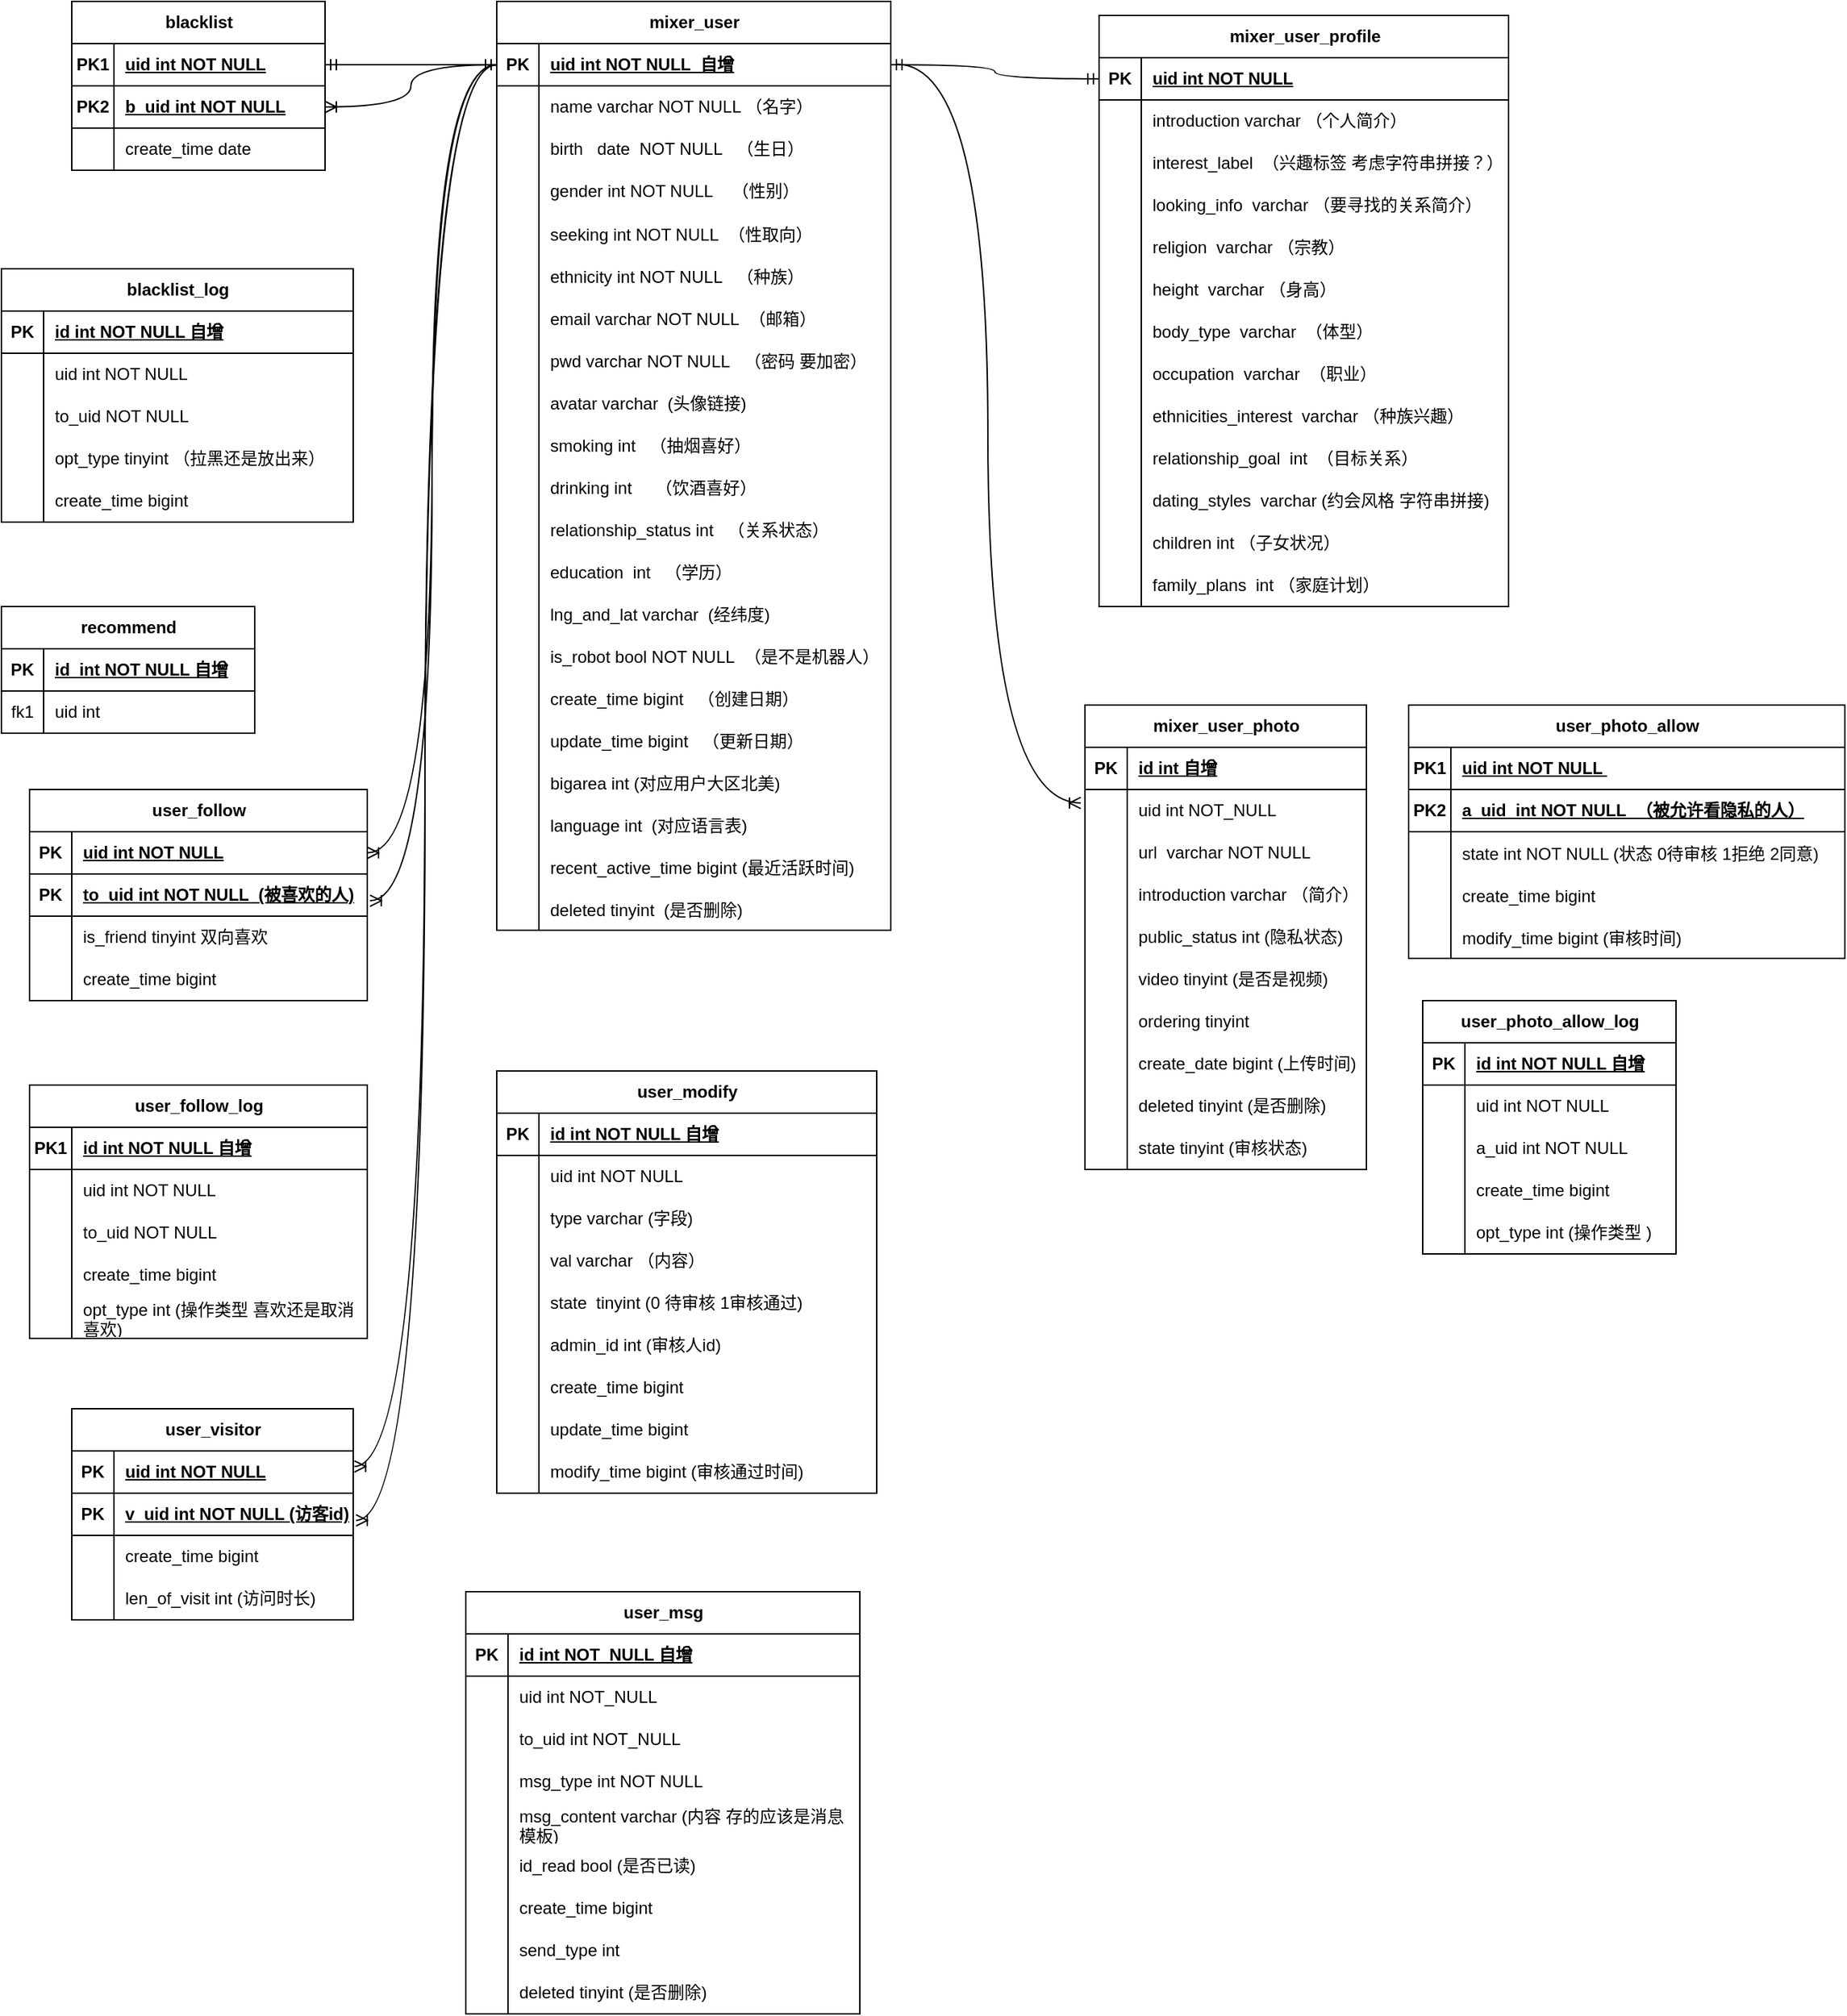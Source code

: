 <mxfile version="22.0.8" type="github">
  <diagram id="R2lEEEUBdFMjLlhIrx00" name="Page-1">
    <mxGraphModel dx="2033" dy="752" grid="1" gridSize="10" guides="1" tooltips="1" connect="1" arrows="1" fold="1" page="1" pageScale="1" pageWidth="850" pageHeight="1100" math="0" shadow="0" extFonts="Permanent Marker^https://fonts.googleapis.com/css?family=Permanent+Marker">
      <root>
        <mxCell id="0" />
        <mxCell id="1" parent="0" />
        <mxCell id="lCJdlPEH8SyCdXhFGAZo-45" value="" style="shape=partialRectangle;connectable=0;fillColor=none;top=0;left=0;bottom=0;right=0;editable=1;overflow=hidden;whiteSpace=wrap;html=1;" vertex="1" parent="1">
          <mxGeometry x="20" y="280" width="30" height="30" as="geometry">
            <mxRectangle width="30" height="30" as="alternateBounds" />
          </mxGeometry>
        </mxCell>
        <mxCell id="lCJdlPEH8SyCdXhFGAZo-141" value="blacklist" style="shape=table;startSize=30;container=1;collapsible=1;childLayout=tableLayout;fixedRows=1;rowLines=0;fontStyle=1;align=center;resizeLast=1;html=1;" vertex="1" parent="1">
          <mxGeometry x="40" y="60" width="180" height="120" as="geometry" />
        </mxCell>
        <mxCell id="lCJdlPEH8SyCdXhFGAZo-142" value="" style="shape=tableRow;horizontal=0;startSize=0;swimlaneHead=0;swimlaneBody=0;fillColor=none;collapsible=0;dropTarget=0;points=[[0,0.5],[1,0.5]];portConstraint=eastwest;top=0;left=0;right=0;bottom=1;" vertex="1" parent="lCJdlPEH8SyCdXhFGAZo-141">
          <mxGeometry y="30" width="180" height="30" as="geometry" />
        </mxCell>
        <mxCell id="lCJdlPEH8SyCdXhFGAZo-143" value="PK1" style="shape=partialRectangle;connectable=0;fillColor=none;top=0;left=0;bottom=0;right=0;fontStyle=1;overflow=hidden;whiteSpace=wrap;html=1;" vertex="1" parent="lCJdlPEH8SyCdXhFGAZo-142">
          <mxGeometry width="30" height="30" as="geometry">
            <mxRectangle width="30" height="30" as="alternateBounds" />
          </mxGeometry>
        </mxCell>
        <mxCell id="lCJdlPEH8SyCdXhFGAZo-144" value="uid int NOT NULL" style="shape=partialRectangle;connectable=0;fillColor=none;top=0;left=0;bottom=0;right=0;align=left;spacingLeft=6;fontStyle=5;overflow=hidden;whiteSpace=wrap;html=1;" vertex="1" parent="lCJdlPEH8SyCdXhFGAZo-142">
          <mxGeometry x="30" width="150" height="30" as="geometry">
            <mxRectangle width="150" height="30" as="alternateBounds" />
          </mxGeometry>
        </mxCell>
        <mxCell id="lCJdlPEH8SyCdXhFGAZo-154" value="" style="shape=tableRow;horizontal=0;startSize=0;swimlaneHead=0;swimlaneBody=0;fillColor=none;collapsible=0;dropTarget=0;points=[[0,0.5],[1,0.5]];portConstraint=eastwest;top=0;left=0;right=0;bottom=1;" vertex="1" parent="lCJdlPEH8SyCdXhFGAZo-141">
          <mxGeometry y="60" width="180" height="30" as="geometry" />
        </mxCell>
        <mxCell id="lCJdlPEH8SyCdXhFGAZo-155" value="PK2" style="shape=partialRectangle;connectable=0;fillColor=none;top=0;left=0;bottom=0;right=0;fontStyle=1;overflow=hidden;whiteSpace=wrap;html=1;" vertex="1" parent="lCJdlPEH8SyCdXhFGAZo-154">
          <mxGeometry width="30" height="30" as="geometry">
            <mxRectangle width="30" height="30" as="alternateBounds" />
          </mxGeometry>
        </mxCell>
        <mxCell id="lCJdlPEH8SyCdXhFGAZo-156" value="b_uid int NOT NULL" style="shape=partialRectangle;connectable=0;fillColor=none;top=0;left=0;bottom=0;right=0;align=left;spacingLeft=6;fontStyle=5;overflow=hidden;whiteSpace=wrap;html=1;" vertex="1" parent="lCJdlPEH8SyCdXhFGAZo-154">
          <mxGeometry x="30" width="150" height="30" as="geometry">
            <mxRectangle width="150" height="30" as="alternateBounds" />
          </mxGeometry>
        </mxCell>
        <mxCell id="lCJdlPEH8SyCdXhFGAZo-145" value="" style="shape=tableRow;horizontal=0;startSize=0;swimlaneHead=0;swimlaneBody=0;fillColor=none;collapsible=0;dropTarget=0;points=[[0,0.5],[1,0.5]];portConstraint=eastwest;top=0;left=0;right=0;bottom=0;" vertex="1" parent="lCJdlPEH8SyCdXhFGAZo-141">
          <mxGeometry y="90" width="180" height="30" as="geometry" />
        </mxCell>
        <mxCell id="lCJdlPEH8SyCdXhFGAZo-146" value="" style="shape=partialRectangle;connectable=0;fillColor=none;top=0;left=0;bottom=0;right=0;editable=1;overflow=hidden;whiteSpace=wrap;html=1;" vertex="1" parent="lCJdlPEH8SyCdXhFGAZo-145">
          <mxGeometry width="30" height="30" as="geometry">
            <mxRectangle width="30" height="30" as="alternateBounds" />
          </mxGeometry>
        </mxCell>
        <mxCell id="lCJdlPEH8SyCdXhFGAZo-147" value="create_time date" style="shape=partialRectangle;connectable=0;fillColor=none;top=0;left=0;bottom=0;right=0;align=left;spacingLeft=6;overflow=hidden;whiteSpace=wrap;html=1;" vertex="1" parent="lCJdlPEH8SyCdXhFGAZo-145">
          <mxGeometry x="30" width="150" height="30" as="geometry">
            <mxRectangle width="150" height="30" as="alternateBounds" />
          </mxGeometry>
        </mxCell>
        <mxCell id="lCJdlPEH8SyCdXhFGAZo-15" value="mixer_user" style="shape=table;startSize=30;container=1;collapsible=1;childLayout=tableLayout;fixedRows=1;rowLines=0;fontStyle=1;align=center;resizeLast=1;html=1;" vertex="1" parent="1">
          <mxGeometry x="342" y="60" width="280" height="660" as="geometry" />
        </mxCell>
        <mxCell id="lCJdlPEH8SyCdXhFGAZo-16" value="" style="shape=tableRow;horizontal=0;startSize=0;swimlaneHead=0;swimlaneBody=0;fillColor=none;collapsible=0;dropTarget=0;points=[[0,0.5],[1,0.5]];portConstraint=eastwest;top=0;left=0;right=0;bottom=1;" vertex="1" parent="lCJdlPEH8SyCdXhFGAZo-15">
          <mxGeometry y="30" width="280" height="30" as="geometry" />
        </mxCell>
        <mxCell id="lCJdlPEH8SyCdXhFGAZo-17" value="PK" style="shape=partialRectangle;connectable=0;fillColor=none;top=0;left=0;bottom=0;right=0;fontStyle=1;overflow=hidden;whiteSpace=wrap;html=1;" vertex="1" parent="lCJdlPEH8SyCdXhFGAZo-16">
          <mxGeometry width="30" height="30" as="geometry">
            <mxRectangle width="30" height="30" as="alternateBounds" />
          </mxGeometry>
        </mxCell>
        <mxCell id="lCJdlPEH8SyCdXhFGAZo-18" value="uid int NOT NULL&amp;nbsp; 自增&lt;span style=&quot;white-space: pre;&quot;&gt;&#x9;&lt;/span&gt;" style="shape=partialRectangle;connectable=0;fillColor=none;top=0;left=0;bottom=0;right=0;align=left;spacingLeft=6;fontStyle=5;overflow=hidden;whiteSpace=wrap;html=1;" vertex="1" parent="lCJdlPEH8SyCdXhFGAZo-16">
          <mxGeometry x="30" width="250" height="30" as="geometry">
            <mxRectangle width="250" height="30" as="alternateBounds" />
          </mxGeometry>
        </mxCell>
        <mxCell id="lCJdlPEH8SyCdXhFGAZo-19" value="" style="shape=tableRow;horizontal=0;startSize=0;swimlaneHead=0;swimlaneBody=0;fillColor=none;collapsible=0;dropTarget=0;points=[[0,0.5],[1,0.5]];portConstraint=eastwest;top=0;left=0;right=0;bottom=0;" vertex="1" parent="lCJdlPEH8SyCdXhFGAZo-15">
          <mxGeometry y="60" width="280" height="30" as="geometry" />
        </mxCell>
        <mxCell id="lCJdlPEH8SyCdXhFGAZo-20" value="" style="shape=partialRectangle;connectable=0;fillColor=none;top=0;left=0;bottom=0;right=0;editable=1;overflow=hidden;whiteSpace=wrap;html=1;" vertex="1" parent="lCJdlPEH8SyCdXhFGAZo-19">
          <mxGeometry width="30" height="30" as="geometry">
            <mxRectangle width="30" height="30" as="alternateBounds" />
          </mxGeometry>
        </mxCell>
        <mxCell id="lCJdlPEH8SyCdXhFGAZo-21" value="name varchar NOT NULL （名字）" style="shape=partialRectangle;connectable=0;fillColor=none;top=0;left=0;bottom=0;right=0;align=left;spacingLeft=6;overflow=hidden;whiteSpace=wrap;html=1;" vertex="1" parent="lCJdlPEH8SyCdXhFGAZo-19">
          <mxGeometry x="30" width="250" height="30" as="geometry">
            <mxRectangle width="250" height="30" as="alternateBounds" />
          </mxGeometry>
        </mxCell>
        <mxCell id="lCJdlPEH8SyCdXhFGAZo-22" value="" style="shape=tableRow;horizontal=0;startSize=0;swimlaneHead=0;swimlaneBody=0;fillColor=none;collapsible=0;dropTarget=0;points=[[0,0.5],[1,0.5]];portConstraint=eastwest;top=0;left=0;right=0;bottom=0;" vertex="1" parent="lCJdlPEH8SyCdXhFGAZo-15">
          <mxGeometry y="90" width="280" height="30" as="geometry" />
        </mxCell>
        <mxCell id="lCJdlPEH8SyCdXhFGAZo-23" value="" style="shape=partialRectangle;connectable=0;fillColor=none;top=0;left=0;bottom=0;right=0;editable=1;overflow=hidden;whiteSpace=wrap;html=1;" vertex="1" parent="lCJdlPEH8SyCdXhFGAZo-22">
          <mxGeometry width="30" height="30" as="geometry">
            <mxRectangle width="30" height="30" as="alternateBounds" />
          </mxGeometry>
        </mxCell>
        <mxCell id="lCJdlPEH8SyCdXhFGAZo-24" value="birth&amp;nbsp; &amp;nbsp;date&amp;nbsp; NOT NULL&amp;nbsp; &amp;nbsp;（生日）" style="shape=partialRectangle;connectable=0;fillColor=none;top=0;left=0;bottom=0;right=0;align=left;spacingLeft=6;overflow=hidden;whiteSpace=wrap;html=1;" vertex="1" parent="lCJdlPEH8SyCdXhFGAZo-22">
          <mxGeometry x="30" width="250" height="30" as="geometry">
            <mxRectangle width="250" height="30" as="alternateBounds" />
          </mxGeometry>
        </mxCell>
        <mxCell id="lCJdlPEH8SyCdXhFGAZo-25" value="" style="shape=tableRow;horizontal=0;startSize=0;swimlaneHead=0;swimlaneBody=0;fillColor=none;collapsible=0;dropTarget=0;points=[[0,0.5],[1,0.5]];portConstraint=eastwest;top=0;left=0;right=0;bottom=0;" vertex="1" parent="lCJdlPEH8SyCdXhFGAZo-15">
          <mxGeometry y="120" width="280" height="30" as="geometry" />
        </mxCell>
        <mxCell id="lCJdlPEH8SyCdXhFGAZo-26" value="" style="shape=partialRectangle;connectable=0;fillColor=none;top=0;left=0;bottom=0;right=0;editable=1;overflow=hidden;whiteSpace=wrap;html=1;" vertex="1" parent="lCJdlPEH8SyCdXhFGAZo-25">
          <mxGeometry width="30" height="30" as="geometry">
            <mxRectangle width="30" height="30" as="alternateBounds" />
          </mxGeometry>
        </mxCell>
        <mxCell id="lCJdlPEH8SyCdXhFGAZo-27" value="gender int NOT NULL&amp;nbsp; &amp;nbsp; （性别）" style="shape=partialRectangle;connectable=0;fillColor=none;top=0;left=0;bottom=0;right=0;align=left;spacingLeft=6;overflow=hidden;whiteSpace=wrap;html=1;" vertex="1" parent="lCJdlPEH8SyCdXhFGAZo-25">
          <mxGeometry x="30" width="250" height="30" as="geometry">
            <mxRectangle width="250" height="30" as="alternateBounds" />
          </mxGeometry>
        </mxCell>
        <mxCell id="lCJdlPEH8SyCdXhFGAZo-52" value="" style="shape=tableRow;horizontal=0;startSize=0;swimlaneHead=0;swimlaneBody=0;fillColor=none;collapsible=0;dropTarget=0;points=[[0,0.5],[1,0.5]];portConstraint=eastwest;top=0;left=0;right=0;bottom=0;" vertex="1" parent="lCJdlPEH8SyCdXhFGAZo-15">
          <mxGeometry y="150" width="280" height="30" as="geometry" />
        </mxCell>
        <mxCell id="lCJdlPEH8SyCdXhFGAZo-53" value="" style="shape=partialRectangle;connectable=0;fillColor=none;top=0;left=0;bottom=0;right=0;editable=1;overflow=hidden;" vertex="1" parent="lCJdlPEH8SyCdXhFGAZo-52">
          <mxGeometry width="30" height="30" as="geometry">
            <mxRectangle width="30" height="30" as="alternateBounds" />
          </mxGeometry>
        </mxCell>
        <mxCell id="lCJdlPEH8SyCdXhFGAZo-54" value="seeking int NOT NULL  （性取向）" style="shape=partialRectangle;connectable=0;fillColor=none;top=0;left=0;bottom=0;right=0;align=left;spacingLeft=6;overflow=hidden;" vertex="1" parent="lCJdlPEH8SyCdXhFGAZo-52">
          <mxGeometry x="30" width="250" height="30" as="geometry">
            <mxRectangle width="250" height="30" as="alternateBounds" />
          </mxGeometry>
        </mxCell>
        <mxCell id="lCJdlPEH8SyCdXhFGAZo-56" value="" style="shape=tableRow;horizontal=0;startSize=0;swimlaneHead=0;swimlaneBody=0;fillColor=none;collapsible=0;dropTarget=0;points=[[0,0.5],[1,0.5]];portConstraint=eastwest;top=0;left=0;right=0;bottom=0;" vertex="1" parent="lCJdlPEH8SyCdXhFGAZo-15">
          <mxGeometry y="180" width="280" height="30" as="geometry" />
        </mxCell>
        <mxCell id="lCJdlPEH8SyCdXhFGAZo-57" value="" style="shape=partialRectangle;connectable=0;fillColor=none;top=0;left=0;bottom=0;right=0;editable=1;overflow=hidden;" vertex="1" parent="lCJdlPEH8SyCdXhFGAZo-56">
          <mxGeometry width="30" height="30" as="geometry">
            <mxRectangle width="30" height="30" as="alternateBounds" />
          </mxGeometry>
        </mxCell>
        <mxCell id="lCJdlPEH8SyCdXhFGAZo-58" value="ethnicity int NOT NULL   （种族）" style="shape=partialRectangle;connectable=0;fillColor=none;top=0;left=0;bottom=0;right=0;align=left;spacingLeft=6;overflow=hidden;" vertex="1" parent="lCJdlPEH8SyCdXhFGAZo-56">
          <mxGeometry x="30" width="250" height="30" as="geometry">
            <mxRectangle width="250" height="30" as="alternateBounds" />
          </mxGeometry>
        </mxCell>
        <mxCell id="lCJdlPEH8SyCdXhFGAZo-60" value="" style="shape=tableRow;horizontal=0;startSize=0;swimlaneHead=0;swimlaneBody=0;fillColor=none;collapsible=0;dropTarget=0;points=[[0,0.5],[1,0.5]];portConstraint=eastwest;top=0;left=0;right=0;bottom=0;" vertex="1" parent="lCJdlPEH8SyCdXhFGAZo-15">
          <mxGeometry y="210" width="280" height="30" as="geometry" />
        </mxCell>
        <mxCell id="lCJdlPEH8SyCdXhFGAZo-61" value="" style="shape=partialRectangle;connectable=0;fillColor=none;top=0;left=0;bottom=0;right=0;editable=1;overflow=hidden;" vertex="1" parent="lCJdlPEH8SyCdXhFGAZo-60">
          <mxGeometry width="30" height="30" as="geometry">
            <mxRectangle width="30" height="30" as="alternateBounds" />
          </mxGeometry>
        </mxCell>
        <mxCell id="lCJdlPEH8SyCdXhFGAZo-62" value="email varchar NOT NULL  （邮箱）" style="shape=partialRectangle;connectable=0;fillColor=none;top=0;left=0;bottom=0;right=0;align=left;spacingLeft=6;overflow=hidden;" vertex="1" parent="lCJdlPEH8SyCdXhFGAZo-60">
          <mxGeometry x="30" width="250" height="30" as="geometry">
            <mxRectangle width="250" height="30" as="alternateBounds" />
          </mxGeometry>
        </mxCell>
        <mxCell id="lCJdlPEH8SyCdXhFGAZo-68" value="" style="shape=tableRow;horizontal=0;startSize=0;swimlaneHead=0;swimlaneBody=0;fillColor=none;collapsible=0;dropTarget=0;points=[[0,0.5],[1,0.5]];portConstraint=eastwest;top=0;left=0;right=0;bottom=0;" vertex="1" parent="lCJdlPEH8SyCdXhFGAZo-15">
          <mxGeometry y="240" width="280" height="30" as="geometry" />
        </mxCell>
        <mxCell id="lCJdlPEH8SyCdXhFGAZo-69" value="" style="shape=partialRectangle;connectable=0;fillColor=none;top=0;left=0;bottom=0;right=0;editable=1;overflow=hidden;" vertex="1" parent="lCJdlPEH8SyCdXhFGAZo-68">
          <mxGeometry width="30" height="30" as="geometry">
            <mxRectangle width="30" height="30" as="alternateBounds" />
          </mxGeometry>
        </mxCell>
        <mxCell id="lCJdlPEH8SyCdXhFGAZo-70" value="pwd varchar NOT NULL   （密码 要加密）" style="shape=partialRectangle;connectable=0;fillColor=none;top=0;left=0;bottom=0;right=0;align=left;spacingLeft=6;overflow=hidden;" vertex="1" parent="lCJdlPEH8SyCdXhFGAZo-68">
          <mxGeometry x="30" width="250" height="30" as="geometry">
            <mxRectangle width="250" height="30" as="alternateBounds" />
          </mxGeometry>
        </mxCell>
        <mxCell id="lCJdlPEH8SyCdXhFGAZo-300" value="" style="shape=tableRow;horizontal=0;startSize=0;swimlaneHead=0;swimlaneBody=0;fillColor=none;collapsible=0;dropTarget=0;points=[[0,0.5],[1,0.5]];portConstraint=eastwest;top=0;left=0;right=0;bottom=0;" vertex="1" parent="lCJdlPEH8SyCdXhFGAZo-15">
          <mxGeometry y="270" width="280" height="30" as="geometry" />
        </mxCell>
        <mxCell id="lCJdlPEH8SyCdXhFGAZo-301" value="" style="shape=partialRectangle;connectable=0;fillColor=none;top=0;left=0;bottom=0;right=0;editable=1;overflow=hidden;" vertex="1" parent="lCJdlPEH8SyCdXhFGAZo-300">
          <mxGeometry width="30" height="30" as="geometry">
            <mxRectangle width="30" height="30" as="alternateBounds" />
          </mxGeometry>
        </mxCell>
        <mxCell id="lCJdlPEH8SyCdXhFGAZo-302" value="avatar varchar  (头像链接)" style="shape=partialRectangle;connectable=0;fillColor=none;top=0;left=0;bottom=0;right=0;align=left;spacingLeft=6;overflow=hidden;" vertex="1" parent="lCJdlPEH8SyCdXhFGAZo-300">
          <mxGeometry x="30" width="250" height="30" as="geometry">
            <mxRectangle width="250" height="30" as="alternateBounds" />
          </mxGeometry>
        </mxCell>
        <mxCell id="lCJdlPEH8SyCdXhFGAZo-72" value="" style="shape=tableRow;horizontal=0;startSize=0;swimlaneHead=0;swimlaneBody=0;fillColor=none;collapsible=0;dropTarget=0;points=[[0,0.5],[1,0.5]];portConstraint=eastwest;top=0;left=0;right=0;bottom=0;" vertex="1" parent="lCJdlPEH8SyCdXhFGAZo-15">
          <mxGeometry y="300" width="280" height="30" as="geometry" />
        </mxCell>
        <mxCell id="lCJdlPEH8SyCdXhFGAZo-73" value="" style="shape=partialRectangle;connectable=0;fillColor=none;top=0;left=0;bottom=0;right=0;editable=1;overflow=hidden;" vertex="1" parent="lCJdlPEH8SyCdXhFGAZo-72">
          <mxGeometry width="30" height="30" as="geometry">
            <mxRectangle width="30" height="30" as="alternateBounds" />
          </mxGeometry>
        </mxCell>
        <mxCell id="lCJdlPEH8SyCdXhFGAZo-74" value="smoking int   （抽烟喜好）" style="shape=partialRectangle;connectable=0;fillColor=none;top=0;left=0;bottom=0;right=0;align=left;spacingLeft=6;overflow=hidden;" vertex="1" parent="lCJdlPEH8SyCdXhFGAZo-72">
          <mxGeometry x="30" width="250" height="30" as="geometry">
            <mxRectangle width="250" height="30" as="alternateBounds" />
          </mxGeometry>
        </mxCell>
        <mxCell id="lCJdlPEH8SyCdXhFGAZo-76" value="" style="shape=tableRow;horizontal=0;startSize=0;swimlaneHead=0;swimlaneBody=0;fillColor=none;collapsible=0;dropTarget=0;points=[[0,0.5],[1,0.5]];portConstraint=eastwest;top=0;left=0;right=0;bottom=0;" vertex="1" parent="lCJdlPEH8SyCdXhFGAZo-15">
          <mxGeometry y="330" width="280" height="30" as="geometry" />
        </mxCell>
        <mxCell id="lCJdlPEH8SyCdXhFGAZo-77" value="" style="shape=partialRectangle;connectable=0;fillColor=none;top=0;left=0;bottom=0;right=0;editable=1;overflow=hidden;" vertex="1" parent="lCJdlPEH8SyCdXhFGAZo-76">
          <mxGeometry width="30" height="30" as="geometry">
            <mxRectangle width="30" height="30" as="alternateBounds" />
          </mxGeometry>
        </mxCell>
        <mxCell id="lCJdlPEH8SyCdXhFGAZo-78" value="drinking int     （饮酒喜好）" style="shape=partialRectangle;connectable=0;fillColor=none;top=0;left=0;bottom=0;right=0;align=left;spacingLeft=6;overflow=hidden;" vertex="1" parent="lCJdlPEH8SyCdXhFGAZo-76">
          <mxGeometry x="30" width="250" height="30" as="geometry">
            <mxRectangle width="250" height="30" as="alternateBounds" />
          </mxGeometry>
        </mxCell>
        <mxCell id="lCJdlPEH8SyCdXhFGAZo-80" value="" style="shape=tableRow;horizontal=0;startSize=0;swimlaneHead=0;swimlaneBody=0;fillColor=none;collapsible=0;dropTarget=0;points=[[0,0.5],[1,0.5]];portConstraint=eastwest;top=0;left=0;right=0;bottom=0;" vertex="1" parent="lCJdlPEH8SyCdXhFGAZo-15">
          <mxGeometry y="360" width="280" height="30" as="geometry" />
        </mxCell>
        <mxCell id="lCJdlPEH8SyCdXhFGAZo-81" value="" style="shape=partialRectangle;connectable=0;fillColor=none;top=0;left=0;bottom=0;right=0;editable=1;overflow=hidden;" vertex="1" parent="lCJdlPEH8SyCdXhFGAZo-80">
          <mxGeometry width="30" height="30" as="geometry">
            <mxRectangle width="30" height="30" as="alternateBounds" />
          </mxGeometry>
        </mxCell>
        <mxCell id="lCJdlPEH8SyCdXhFGAZo-82" value="relationship_status int   （关系状态）" style="shape=partialRectangle;connectable=0;fillColor=none;top=0;left=0;bottom=0;right=0;align=left;spacingLeft=6;overflow=hidden;" vertex="1" parent="lCJdlPEH8SyCdXhFGAZo-80">
          <mxGeometry x="30" width="250" height="30" as="geometry">
            <mxRectangle width="250" height="30" as="alternateBounds" />
          </mxGeometry>
        </mxCell>
        <mxCell id="lCJdlPEH8SyCdXhFGAZo-84" value="" style="shape=tableRow;horizontal=0;startSize=0;swimlaneHead=0;swimlaneBody=0;fillColor=none;collapsible=0;dropTarget=0;points=[[0,0.5],[1,0.5]];portConstraint=eastwest;top=0;left=0;right=0;bottom=0;" vertex="1" parent="lCJdlPEH8SyCdXhFGAZo-15">
          <mxGeometry y="390" width="280" height="30" as="geometry" />
        </mxCell>
        <mxCell id="lCJdlPEH8SyCdXhFGAZo-85" value="" style="shape=partialRectangle;connectable=0;fillColor=none;top=0;left=0;bottom=0;right=0;editable=1;overflow=hidden;" vertex="1" parent="lCJdlPEH8SyCdXhFGAZo-84">
          <mxGeometry width="30" height="30" as="geometry">
            <mxRectangle width="30" height="30" as="alternateBounds" />
          </mxGeometry>
        </mxCell>
        <mxCell id="lCJdlPEH8SyCdXhFGAZo-86" value="education  int   （学历）" style="shape=partialRectangle;connectable=0;fillColor=none;top=0;left=0;bottom=0;right=0;align=left;spacingLeft=6;overflow=hidden;" vertex="1" parent="lCJdlPEH8SyCdXhFGAZo-84">
          <mxGeometry x="30" width="250" height="30" as="geometry">
            <mxRectangle width="250" height="30" as="alternateBounds" />
          </mxGeometry>
        </mxCell>
        <mxCell id="lCJdlPEH8SyCdXhFGAZo-88" value="" style="shape=tableRow;horizontal=0;startSize=0;swimlaneHead=0;swimlaneBody=0;fillColor=none;collapsible=0;dropTarget=0;points=[[0,0.5],[1,0.5]];portConstraint=eastwest;top=0;left=0;right=0;bottom=0;" vertex="1" parent="lCJdlPEH8SyCdXhFGAZo-15">
          <mxGeometry y="420" width="280" height="30" as="geometry" />
        </mxCell>
        <mxCell id="lCJdlPEH8SyCdXhFGAZo-89" value="" style="shape=partialRectangle;connectable=0;fillColor=none;top=0;left=0;bottom=0;right=0;editable=1;overflow=hidden;" vertex="1" parent="lCJdlPEH8SyCdXhFGAZo-88">
          <mxGeometry width="30" height="30" as="geometry">
            <mxRectangle width="30" height="30" as="alternateBounds" />
          </mxGeometry>
        </mxCell>
        <mxCell id="lCJdlPEH8SyCdXhFGAZo-90" value="lng_and_lat varchar  (经纬度)" style="shape=partialRectangle;connectable=0;fillColor=none;top=0;left=0;bottom=0;right=0;align=left;spacingLeft=6;overflow=hidden;" vertex="1" parent="lCJdlPEH8SyCdXhFGAZo-88">
          <mxGeometry x="30" width="250" height="30" as="geometry">
            <mxRectangle width="250" height="30" as="alternateBounds" />
          </mxGeometry>
        </mxCell>
        <mxCell id="lCJdlPEH8SyCdXhFGAZo-92" value="" style="shape=tableRow;horizontal=0;startSize=0;swimlaneHead=0;swimlaneBody=0;fillColor=none;collapsible=0;dropTarget=0;points=[[0,0.5],[1,0.5]];portConstraint=eastwest;top=0;left=0;right=0;bottom=0;" vertex="1" parent="lCJdlPEH8SyCdXhFGAZo-15">
          <mxGeometry y="450" width="280" height="30" as="geometry" />
        </mxCell>
        <mxCell id="lCJdlPEH8SyCdXhFGAZo-93" value="" style="shape=partialRectangle;connectable=0;fillColor=none;top=0;left=0;bottom=0;right=0;editable=1;overflow=hidden;" vertex="1" parent="lCJdlPEH8SyCdXhFGAZo-92">
          <mxGeometry width="30" height="30" as="geometry">
            <mxRectangle width="30" height="30" as="alternateBounds" />
          </mxGeometry>
        </mxCell>
        <mxCell id="lCJdlPEH8SyCdXhFGAZo-94" value="is_robot bool NOT NULL  （是不是机器人）" style="shape=partialRectangle;connectable=0;fillColor=none;top=0;left=0;bottom=0;right=0;align=left;spacingLeft=6;overflow=hidden;" vertex="1" parent="lCJdlPEH8SyCdXhFGAZo-92">
          <mxGeometry x="30" width="250" height="30" as="geometry">
            <mxRectangle width="250" height="30" as="alternateBounds" />
          </mxGeometry>
        </mxCell>
        <mxCell id="lCJdlPEH8SyCdXhFGAZo-96" value="" style="shape=tableRow;horizontal=0;startSize=0;swimlaneHead=0;swimlaneBody=0;fillColor=none;collapsible=0;dropTarget=0;points=[[0,0.5],[1,0.5]];portConstraint=eastwest;top=0;left=0;right=0;bottom=0;" vertex="1" parent="lCJdlPEH8SyCdXhFGAZo-15">
          <mxGeometry y="480" width="280" height="30" as="geometry" />
        </mxCell>
        <mxCell id="lCJdlPEH8SyCdXhFGAZo-97" value="" style="shape=partialRectangle;connectable=0;fillColor=none;top=0;left=0;bottom=0;right=0;editable=1;overflow=hidden;" vertex="1" parent="lCJdlPEH8SyCdXhFGAZo-96">
          <mxGeometry width="30" height="30" as="geometry">
            <mxRectangle width="30" height="30" as="alternateBounds" />
          </mxGeometry>
        </mxCell>
        <mxCell id="lCJdlPEH8SyCdXhFGAZo-98" value="create_time bigint   （创建日期）" style="shape=partialRectangle;connectable=0;fillColor=none;top=0;left=0;bottom=0;right=0;align=left;spacingLeft=6;overflow=hidden;" vertex="1" parent="lCJdlPEH8SyCdXhFGAZo-96">
          <mxGeometry x="30" width="250" height="30" as="geometry">
            <mxRectangle width="250" height="30" as="alternateBounds" />
          </mxGeometry>
        </mxCell>
        <mxCell id="lCJdlPEH8SyCdXhFGAZo-102" value="" style="shape=tableRow;horizontal=0;startSize=0;swimlaneHead=0;swimlaneBody=0;fillColor=none;collapsible=0;dropTarget=0;points=[[0,0.5],[1,0.5]];portConstraint=eastwest;top=0;left=0;right=0;bottom=0;" vertex="1" parent="lCJdlPEH8SyCdXhFGAZo-15">
          <mxGeometry y="510" width="280" height="30" as="geometry" />
        </mxCell>
        <mxCell id="lCJdlPEH8SyCdXhFGAZo-103" value="" style="shape=partialRectangle;connectable=0;fillColor=none;top=0;left=0;bottom=0;right=0;editable=1;overflow=hidden;" vertex="1" parent="lCJdlPEH8SyCdXhFGAZo-102">
          <mxGeometry width="30" height="30" as="geometry">
            <mxRectangle width="30" height="30" as="alternateBounds" />
          </mxGeometry>
        </mxCell>
        <mxCell id="lCJdlPEH8SyCdXhFGAZo-104" value="update_time bigint   （更新日期）" style="shape=partialRectangle;connectable=0;fillColor=none;top=0;left=0;bottom=0;right=0;align=left;spacingLeft=6;overflow=hidden;" vertex="1" parent="lCJdlPEH8SyCdXhFGAZo-102">
          <mxGeometry x="30" width="250" height="30" as="geometry">
            <mxRectangle width="250" height="30" as="alternateBounds" />
          </mxGeometry>
        </mxCell>
        <mxCell id="lCJdlPEH8SyCdXhFGAZo-215" value="" style="shape=tableRow;horizontal=0;startSize=0;swimlaneHead=0;swimlaneBody=0;fillColor=none;collapsible=0;dropTarget=0;points=[[0,0.5],[1,0.5]];portConstraint=eastwest;top=0;left=0;right=0;bottom=0;" vertex="1" parent="lCJdlPEH8SyCdXhFGAZo-15">
          <mxGeometry y="540" width="280" height="30" as="geometry" />
        </mxCell>
        <mxCell id="lCJdlPEH8SyCdXhFGAZo-216" value="" style="shape=partialRectangle;connectable=0;fillColor=none;top=0;left=0;bottom=0;right=0;editable=1;overflow=hidden;" vertex="1" parent="lCJdlPEH8SyCdXhFGAZo-215">
          <mxGeometry width="30" height="30" as="geometry">
            <mxRectangle width="30" height="30" as="alternateBounds" />
          </mxGeometry>
        </mxCell>
        <mxCell id="lCJdlPEH8SyCdXhFGAZo-217" value="bigarea int (对应用户大区北美)" style="shape=partialRectangle;connectable=0;fillColor=none;top=0;left=0;bottom=0;right=0;align=left;spacingLeft=6;overflow=hidden;" vertex="1" parent="lCJdlPEH8SyCdXhFGAZo-215">
          <mxGeometry x="30" width="250" height="30" as="geometry">
            <mxRectangle width="250" height="30" as="alternateBounds" />
          </mxGeometry>
        </mxCell>
        <mxCell id="lCJdlPEH8SyCdXhFGAZo-105" value="" style="shape=tableRow;horizontal=0;startSize=0;swimlaneHead=0;swimlaneBody=0;fillColor=none;collapsible=0;dropTarget=0;points=[[0,0.5],[1,0.5]];portConstraint=eastwest;top=0;left=0;right=0;bottom=0;" vertex="1" parent="lCJdlPEH8SyCdXhFGAZo-15">
          <mxGeometry y="570" width="280" height="30" as="geometry" />
        </mxCell>
        <mxCell id="lCJdlPEH8SyCdXhFGAZo-106" value="" style="shape=partialRectangle;connectable=0;fillColor=none;top=0;left=0;bottom=0;right=0;editable=1;overflow=hidden;" vertex="1" parent="lCJdlPEH8SyCdXhFGAZo-105">
          <mxGeometry width="30" height="30" as="geometry">
            <mxRectangle width="30" height="30" as="alternateBounds" />
          </mxGeometry>
        </mxCell>
        <mxCell id="lCJdlPEH8SyCdXhFGAZo-107" value="language int  (对应语言表)" style="shape=partialRectangle;connectable=1;fillColor=none;top=0;left=0;bottom=0;right=0;align=left;spacingLeft=6;overflow=hidden;movable=1;resizable=1;rotatable=1;deletable=1;editable=1;locked=0;" vertex="1" parent="lCJdlPEH8SyCdXhFGAZo-105">
          <mxGeometry x="30" width="250" height="30" as="geometry">
            <mxRectangle width="250" height="30" as="alternateBounds" />
          </mxGeometry>
        </mxCell>
        <mxCell id="lCJdlPEH8SyCdXhFGAZo-433" value="" style="shape=tableRow;horizontal=0;startSize=0;swimlaneHead=0;swimlaneBody=0;fillColor=none;collapsible=0;dropTarget=0;points=[[0,0.5],[1,0.5]];portConstraint=eastwest;top=0;left=0;right=0;bottom=0;" vertex="1" parent="lCJdlPEH8SyCdXhFGAZo-15">
          <mxGeometry y="600" width="280" height="30" as="geometry" />
        </mxCell>
        <mxCell id="lCJdlPEH8SyCdXhFGAZo-434" value="" style="shape=partialRectangle;connectable=0;fillColor=none;top=0;left=0;bottom=0;right=0;editable=1;overflow=hidden;" vertex="1" parent="lCJdlPEH8SyCdXhFGAZo-433">
          <mxGeometry width="30" height="30" as="geometry">
            <mxRectangle width="30" height="30" as="alternateBounds" />
          </mxGeometry>
        </mxCell>
        <mxCell id="lCJdlPEH8SyCdXhFGAZo-435" value="recent_active_time bigint (最近活跃时间)" style="shape=partialRectangle;connectable=1;fillColor=none;top=0;left=0;bottom=0;right=0;align=left;spacingLeft=6;overflow=hidden;movable=1;resizable=1;rotatable=1;deletable=1;editable=1;locked=0;" vertex="1" parent="lCJdlPEH8SyCdXhFGAZo-433">
          <mxGeometry x="30" width="250" height="30" as="geometry">
            <mxRectangle width="250" height="30" as="alternateBounds" />
          </mxGeometry>
        </mxCell>
        <mxCell id="lCJdlPEH8SyCdXhFGAZo-474" value="" style="shape=tableRow;horizontal=0;startSize=0;swimlaneHead=0;swimlaneBody=0;fillColor=none;collapsible=0;dropTarget=0;points=[[0,0.5],[1,0.5]];portConstraint=eastwest;top=0;left=0;right=0;bottom=0;" vertex="1" parent="lCJdlPEH8SyCdXhFGAZo-15">
          <mxGeometry y="630" width="280" height="30" as="geometry" />
        </mxCell>
        <mxCell id="lCJdlPEH8SyCdXhFGAZo-475" value="" style="shape=partialRectangle;connectable=0;fillColor=none;top=0;left=0;bottom=0;right=0;editable=1;overflow=hidden;" vertex="1" parent="lCJdlPEH8SyCdXhFGAZo-474">
          <mxGeometry width="30" height="30" as="geometry">
            <mxRectangle width="30" height="30" as="alternateBounds" />
          </mxGeometry>
        </mxCell>
        <mxCell id="lCJdlPEH8SyCdXhFGAZo-476" value="deleted tinyint  (是否删除)" style="shape=partialRectangle;connectable=1;fillColor=none;top=0;left=0;bottom=0;right=0;align=left;spacingLeft=6;overflow=hidden;movable=1;resizable=1;rotatable=1;deletable=1;editable=1;locked=0;" vertex="1" parent="lCJdlPEH8SyCdXhFGAZo-474">
          <mxGeometry x="30" width="250" height="30" as="geometry">
            <mxRectangle width="250" height="30" as="alternateBounds" />
          </mxGeometry>
        </mxCell>
        <mxCell id="lCJdlPEH8SyCdXhFGAZo-185" value="" style="fontSize=12;html=1;endArrow=ERmandOne;startArrow=ERmandOne;rounded=0;edgeStyle=orthogonalEdgeStyle;curved=1;exitX=1;exitY=0.5;exitDx=0;exitDy=0;entryX=0;entryY=0.5;entryDx=0;entryDy=0;" edge="1" parent="1" source="lCJdlPEH8SyCdXhFGAZo-142" target="lCJdlPEH8SyCdXhFGAZo-16">
          <mxGeometry width="100" height="100" relative="1" as="geometry">
            <mxPoint x="230" y="250" as="sourcePoint" />
            <mxPoint x="330" y="150" as="targetPoint" />
          </mxGeometry>
        </mxCell>
        <mxCell id="lCJdlPEH8SyCdXhFGAZo-186" value="" style="edgeStyle=orthogonalEdgeStyle;fontSize=12;html=1;endArrow=ERoneToMany;rounded=0;curved=1;entryX=1;entryY=0.5;entryDx=0;entryDy=0;exitX=0;exitY=0.5;exitDx=0;exitDy=0;" edge="1" parent="1" source="lCJdlPEH8SyCdXhFGAZo-16" target="lCJdlPEH8SyCdXhFGAZo-154">
          <mxGeometry width="100" height="100" relative="1" as="geometry">
            <mxPoint x="230" y="250" as="sourcePoint" />
            <mxPoint x="330" y="150" as="targetPoint" />
          </mxGeometry>
        </mxCell>
        <mxCell id="lCJdlPEH8SyCdXhFGAZo-122" value="recommend" style="shape=table;startSize=30;container=1;collapsible=1;childLayout=tableLayout;fixedRows=1;rowLines=0;fontStyle=1;align=center;resizeLast=1;html=1;" vertex="1" parent="1">
          <mxGeometry x="-10" y="490" width="180" height="90" as="geometry" />
        </mxCell>
        <mxCell id="lCJdlPEH8SyCdXhFGAZo-123" value="" style="shape=tableRow;horizontal=0;startSize=0;swimlaneHead=0;swimlaneBody=0;fillColor=none;collapsible=0;dropTarget=0;points=[[0,0.5],[1,0.5]];portConstraint=eastwest;top=0;left=0;right=0;bottom=1;" vertex="1" parent="lCJdlPEH8SyCdXhFGAZo-122">
          <mxGeometry y="30" width="180" height="30" as="geometry" />
        </mxCell>
        <mxCell id="lCJdlPEH8SyCdXhFGAZo-124" value="PK" style="shape=partialRectangle;connectable=0;fillColor=none;top=0;left=0;bottom=0;right=0;fontStyle=1;overflow=hidden;whiteSpace=wrap;html=1;" vertex="1" parent="lCJdlPEH8SyCdXhFGAZo-123">
          <mxGeometry width="30" height="30" as="geometry">
            <mxRectangle width="30" height="30" as="alternateBounds" />
          </mxGeometry>
        </mxCell>
        <mxCell id="lCJdlPEH8SyCdXhFGAZo-125" value="id&amp;nbsp; int NOT NULL 自增" style="shape=partialRectangle;connectable=0;fillColor=none;top=0;left=0;bottom=0;right=0;align=left;spacingLeft=6;fontStyle=5;overflow=hidden;whiteSpace=wrap;html=1;" vertex="1" parent="lCJdlPEH8SyCdXhFGAZo-123">
          <mxGeometry x="30" width="150" height="30" as="geometry">
            <mxRectangle width="150" height="30" as="alternateBounds" />
          </mxGeometry>
        </mxCell>
        <mxCell id="lCJdlPEH8SyCdXhFGAZo-126" value="" style="shape=tableRow;horizontal=0;startSize=0;swimlaneHead=0;swimlaneBody=0;fillColor=none;collapsible=0;dropTarget=0;points=[[0,0.5],[1,0.5]];portConstraint=eastwest;top=0;left=0;right=0;bottom=0;" vertex="1" parent="lCJdlPEH8SyCdXhFGAZo-122">
          <mxGeometry y="60" width="180" height="30" as="geometry" />
        </mxCell>
        <mxCell id="lCJdlPEH8SyCdXhFGAZo-127" value="fk1" style="shape=partialRectangle;connectable=0;fillColor=none;top=0;left=0;bottom=0;right=0;editable=1;overflow=hidden;whiteSpace=wrap;html=1;" vertex="1" parent="lCJdlPEH8SyCdXhFGAZo-126">
          <mxGeometry width="30" height="30" as="geometry">
            <mxRectangle width="30" height="30" as="alternateBounds" />
          </mxGeometry>
        </mxCell>
        <mxCell id="lCJdlPEH8SyCdXhFGAZo-128" value="uid int" style="shape=partialRectangle;connectable=0;fillColor=none;top=0;left=0;bottom=0;right=0;align=left;spacingLeft=6;overflow=hidden;whiteSpace=wrap;html=1;" vertex="1" parent="lCJdlPEH8SyCdXhFGAZo-126">
          <mxGeometry x="30" width="150" height="30" as="geometry">
            <mxRectangle width="150" height="30" as="alternateBounds" />
          </mxGeometry>
        </mxCell>
        <mxCell id="lCJdlPEH8SyCdXhFGAZo-158" value="mixer_user_profile" style="shape=table;startSize=30;container=1;collapsible=1;childLayout=tableLayout;fixedRows=1;rowLines=0;fontStyle=1;align=center;resizeLast=1;html=1;" vertex="1" parent="1">
          <mxGeometry x="770" y="70" width="291.0" height="420" as="geometry" />
        </mxCell>
        <mxCell id="lCJdlPEH8SyCdXhFGAZo-159" value="" style="shape=tableRow;horizontal=0;startSize=0;swimlaneHead=0;swimlaneBody=0;fillColor=none;collapsible=0;dropTarget=0;points=[[0,0.5],[1,0.5]];portConstraint=eastwest;top=0;left=0;right=0;bottom=1;" vertex="1" parent="lCJdlPEH8SyCdXhFGAZo-158">
          <mxGeometry y="30" width="291.0" height="30" as="geometry" />
        </mxCell>
        <mxCell id="lCJdlPEH8SyCdXhFGAZo-160" value="PK" style="shape=partialRectangle;connectable=0;fillColor=none;top=0;left=0;bottom=0;right=0;fontStyle=1;overflow=hidden;whiteSpace=wrap;html=1;" vertex="1" parent="lCJdlPEH8SyCdXhFGAZo-159">
          <mxGeometry width="30" height="30" as="geometry">
            <mxRectangle width="30" height="30" as="alternateBounds" />
          </mxGeometry>
        </mxCell>
        <mxCell id="lCJdlPEH8SyCdXhFGAZo-161" value="uid int NOT NULL" style="shape=partialRectangle;connectable=0;fillColor=none;top=0;left=0;bottom=0;right=0;align=left;spacingLeft=6;fontStyle=5;overflow=hidden;whiteSpace=wrap;html=1;" vertex="1" parent="lCJdlPEH8SyCdXhFGAZo-159">
          <mxGeometry x="30" width="261.0" height="30" as="geometry">
            <mxRectangle width="261.0" height="30" as="alternateBounds" />
          </mxGeometry>
        </mxCell>
        <mxCell id="lCJdlPEH8SyCdXhFGAZo-162" value="" style="shape=tableRow;horizontal=0;startSize=0;swimlaneHead=0;swimlaneBody=0;fillColor=none;collapsible=0;dropTarget=0;points=[[0,0.5],[1,0.5]];portConstraint=eastwest;top=0;left=0;right=0;bottom=0;" vertex="1" parent="lCJdlPEH8SyCdXhFGAZo-158">
          <mxGeometry y="60" width="291.0" height="30" as="geometry" />
        </mxCell>
        <mxCell id="lCJdlPEH8SyCdXhFGAZo-163" value="" style="shape=partialRectangle;connectable=0;fillColor=none;top=0;left=0;bottom=0;right=0;editable=1;overflow=hidden;whiteSpace=wrap;html=1;" vertex="1" parent="lCJdlPEH8SyCdXhFGAZo-162">
          <mxGeometry width="30" height="30" as="geometry">
            <mxRectangle width="30" height="30" as="alternateBounds" />
          </mxGeometry>
        </mxCell>
        <mxCell id="lCJdlPEH8SyCdXhFGAZo-164" value="introduction varchar （个人简介）" style="shape=partialRectangle;connectable=0;fillColor=none;top=0;left=0;bottom=0;right=0;align=left;spacingLeft=6;overflow=hidden;whiteSpace=wrap;html=1;" vertex="1" parent="lCJdlPEH8SyCdXhFGAZo-162">
          <mxGeometry x="30" width="261.0" height="30" as="geometry">
            <mxRectangle width="261.0" height="30" as="alternateBounds" />
          </mxGeometry>
        </mxCell>
        <mxCell id="lCJdlPEH8SyCdXhFGAZo-165" value="" style="shape=tableRow;horizontal=0;startSize=0;swimlaneHead=0;swimlaneBody=0;fillColor=none;collapsible=0;dropTarget=0;points=[[0,0.5],[1,0.5]];portConstraint=eastwest;top=0;left=0;right=0;bottom=0;" vertex="1" parent="lCJdlPEH8SyCdXhFGAZo-158">
          <mxGeometry y="90" width="291.0" height="30" as="geometry" />
        </mxCell>
        <mxCell id="lCJdlPEH8SyCdXhFGAZo-166" value="" style="shape=partialRectangle;connectable=0;fillColor=none;top=0;left=0;bottom=0;right=0;editable=1;overflow=hidden;whiteSpace=wrap;html=1;" vertex="1" parent="lCJdlPEH8SyCdXhFGAZo-165">
          <mxGeometry width="30" height="30" as="geometry">
            <mxRectangle width="30" height="30" as="alternateBounds" />
          </mxGeometry>
        </mxCell>
        <mxCell id="lCJdlPEH8SyCdXhFGAZo-167" value="interest_label&amp;nbsp; （兴趣标签 考虑字符串拼接？）" style="shape=partialRectangle;connectable=0;fillColor=none;top=0;left=0;bottom=0;right=0;align=left;spacingLeft=6;overflow=hidden;whiteSpace=wrap;html=1;" vertex="1" parent="lCJdlPEH8SyCdXhFGAZo-165">
          <mxGeometry x="30" width="261.0" height="30" as="geometry">
            <mxRectangle width="261.0" height="30" as="alternateBounds" />
          </mxGeometry>
        </mxCell>
        <mxCell id="lCJdlPEH8SyCdXhFGAZo-168" value="" style="shape=tableRow;horizontal=0;startSize=0;swimlaneHead=0;swimlaneBody=0;fillColor=none;collapsible=0;dropTarget=0;points=[[0,0.5],[1,0.5]];portConstraint=eastwest;top=0;left=0;right=0;bottom=0;" vertex="1" parent="lCJdlPEH8SyCdXhFGAZo-158">
          <mxGeometry y="120" width="291.0" height="30" as="geometry" />
        </mxCell>
        <mxCell id="lCJdlPEH8SyCdXhFGAZo-169" value="" style="shape=partialRectangle;connectable=0;fillColor=none;top=0;left=0;bottom=0;right=0;editable=1;overflow=hidden;whiteSpace=wrap;html=1;" vertex="1" parent="lCJdlPEH8SyCdXhFGAZo-168">
          <mxGeometry width="30" height="30" as="geometry">
            <mxRectangle width="30" height="30" as="alternateBounds" />
          </mxGeometry>
        </mxCell>
        <mxCell id="lCJdlPEH8SyCdXhFGAZo-170" value="looking_info&amp;nbsp; varchar （要寻找的关系简介）" style="shape=partialRectangle;connectable=0;fillColor=none;top=0;left=0;bottom=0;right=0;align=left;spacingLeft=6;overflow=hidden;whiteSpace=wrap;html=1;" vertex="1" parent="lCJdlPEH8SyCdXhFGAZo-168">
          <mxGeometry x="30" width="261.0" height="30" as="geometry">
            <mxRectangle width="261.0" height="30" as="alternateBounds" />
          </mxGeometry>
        </mxCell>
        <mxCell id="lCJdlPEH8SyCdXhFGAZo-188" value="" style="shape=tableRow;horizontal=0;startSize=0;swimlaneHead=0;swimlaneBody=0;fillColor=none;collapsible=0;dropTarget=0;points=[[0,0.5],[1,0.5]];portConstraint=eastwest;top=0;left=0;right=0;bottom=0;" vertex="1" parent="lCJdlPEH8SyCdXhFGAZo-158">
          <mxGeometry y="150" width="291.0" height="30" as="geometry" />
        </mxCell>
        <mxCell id="lCJdlPEH8SyCdXhFGAZo-189" value="" style="shape=partialRectangle;connectable=0;fillColor=none;top=0;left=0;bottom=0;right=0;editable=1;overflow=hidden;whiteSpace=wrap;html=1;" vertex="1" parent="lCJdlPEH8SyCdXhFGAZo-188">
          <mxGeometry width="30" height="30" as="geometry">
            <mxRectangle width="30" height="30" as="alternateBounds" />
          </mxGeometry>
        </mxCell>
        <mxCell id="lCJdlPEH8SyCdXhFGAZo-190" value="religion&amp;nbsp; varchar （宗教）" style="shape=partialRectangle;connectable=0;fillColor=none;top=0;left=0;bottom=0;right=0;align=left;spacingLeft=6;overflow=hidden;whiteSpace=wrap;html=1;" vertex="1" parent="lCJdlPEH8SyCdXhFGAZo-188">
          <mxGeometry x="30" width="261.0" height="30" as="geometry">
            <mxRectangle width="261.0" height="30" as="alternateBounds" />
          </mxGeometry>
        </mxCell>
        <mxCell id="lCJdlPEH8SyCdXhFGAZo-191" value="" style="shape=tableRow;horizontal=0;startSize=0;swimlaneHead=0;swimlaneBody=0;fillColor=none;collapsible=0;dropTarget=0;points=[[0,0.5],[1,0.5]];portConstraint=eastwest;top=0;left=0;right=0;bottom=0;" vertex="1" parent="lCJdlPEH8SyCdXhFGAZo-158">
          <mxGeometry y="180" width="291.0" height="30" as="geometry" />
        </mxCell>
        <mxCell id="lCJdlPEH8SyCdXhFGAZo-192" value="" style="shape=partialRectangle;connectable=0;fillColor=none;top=0;left=0;bottom=0;right=0;editable=1;overflow=hidden;whiteSpace=wrap;html=1;" vertex="1" parent="lCJdlPEH8SyCdXhFGAZo-191">
          <mxGeometry width="30" height="30" as="geometry">
            <mxRectangle width="30" height="30" as="alternateBounds" />
          </mxGeometry>
        </mxCell>
        <mxCell id="lCJdlPEH8SyCdXhFGAZo-193" value="height&amp;nbsp; varchar （身高）" style="shape=partialRectangle;connectable=0;fillColor=none;top=0;left=0;bottom=0;right=0;align=left;spacingLeft=6;overflow=hidden;whiteSpace=wrap;html=1;" vertex="1" parent="lCJdlPEH8SyCdXhFGAZo-191">
          <mxGeometry x="30" width="261.0" height="30" as="geometry">
            <mxRectangle width="261.0" height="30" as="alternateBounds" />
          </mxGeometry>
        </mxCell>
        <mxCell id="lCJdlPEH8SyCdXhFGAZo-194" value="" style="shape=tableRow;horizontal=0;startSize=0;swimlaneHead=0;swimlaneBody=0;fillColor=none;collapsible=0;dropTarget=0;points=[[0,0.5],[1,0.5]];portConstraint=eastwest;top=0;left=0;right=0;bottom=0;" vertex="1" parent="lCJdlPEH8SyCdXhFGAZo-158">
          <mxGeometry y="210" width="291.0" height="30" as="geometry" />
        </mxCell>
        <mxCell id="lCJdlPEH8SyCdXhFGAZo-195" value="" style="shape=partialRectangle;connectable=0;fillColor=none;top=0;left=0;bottom=0;right=0;editable=1;overflow=hidden;whiteSpace=wrap;html=1;" vertex="1" parent="lCJdlPEH8SyCdXhFGAZo-194">
          <mxGeometry width="30" height="30" as="geometry">
            <mxRectangle width="30" height="30" as="alternateBounds" />
          </mxGeometry>
        </mxCell>
        <mxCell id="lCJdlPEH8SyCdXhFGAZo-196" value="body_type&amp;nbsp; varchar&amp;nbsp; （体型）" style="shape=partialRectangle;connectable=0;fillColor=none;top=0;left=0;bottom=0;right=0;align=left;spacingLeft=6;overflow=hidden;whiteSpace=wrap;html=1;" vertex="1" parent="lCJdlPEH8SyCdXhFGAZo-194">
          <mxGeometry x="30" width="261.0" height="30" as="geometry">
            <mxRectangle width="261.0" height="30" as="alternateBounds" />
          </mxGeometry>
        </mxCell>
        <mxCell id="lCJdlPEH8SyCdXhFGAZo-197" value="" style="shape=tableRow;horizontal=0;startSize=0;swimlaneHead=0;swimlaneBody=0;fillColor=none;collapsible=0;dropTarget=0;points=[[0,0.5],[1,0.5]];portConstraint=eastwest;top=0;left=0;right=0;bottom=0;" vertex="1" parent="lCJdlPEH8SyCdXhFGAZo-158">
          <mxGeometry y="240" width="291.0" height="30" as="geometry" />
        </mxCell>
        <mxCell id="lCJdlPEH8SyCdXhFGAZo-198" value="" style="shape=partialRectangle;connectable=0;fillColor=none;top=0;left=0;bottom=0;right=0;editable=1;overflow=hidden;whiteSpace=wrap;html=1;" vertex="1" parent="lCJdlPEH8SyCdXhFGAZo-197">
          <mxGeometry width="30" height="30" as="geometry">
            <mxRectangle width="30" height="30" as="alternateBounds" />
          </mxGeometry>
        </mxCell>
        <mxCell id="lCJdlPEH8SyCdXhFGAZo-199" value="occupation&amp;nbsp; varchar&amp;nbsp; （职业）" style="shape=partialRectangle;connectable=0;fillColor=none;top=0;left=0;bottom=0;right=0;align=left;spacingLeft=6;overflow=hidden;whiteSpace=wrap;html=1;" vertex="1" parent="lCJdlPEH8SyCdXhFGAZo-197">
          <mxGeometry x="30" width="261.0" height="30" as="geometry">
            <mxRectangle width="261.0" height="30" as="alternateBounds" />
          </mxGeometry>
        </mxCell>
        <mxCell id="lCJdlPEH8SyCdXhFGAZo-200" value="" style="shape=tableRow;horizontal=0;startSize=0;swimlaneHead=0;swimlaneBody=0;fillColor=none;collapsible=0;dropTarget=0;points=[[0,0.5],[1,0.5]];portConstraint=eastwest;top=0;left=0;right=0;bottom=0;" vertex="1" parent="lCJdlPEH8SyCdXhFGAZo-158">
          <mxGeometry y="270" width="291.0" height="30" as="geometry" />
        </mxCell>
        <mxCell id="lCJdlPEH8SyCdXhFGAZo-201" value="" style="shape=partialRectangle;connectable=0;fillColor=none;top=0;left=0;bottom=0;right=0;editable=1;overflow=hidden;whiteSpace=wrap;html=1;" vertex="1" parent="lCJdlPEH8SyCdXhFGAZo-200">
          <mxGeometry width="30" height="30" as="geometry">
            <mxRectangle width="30" height="30" as="alternateBounds" />
          </mxGeometry>
        </mxCell>
        <mxCell id="lCJdlPEH8SyCdXhFGAZo-202" value="ethnicities_interest&amp;nbsp; varchar （种族兴趣）" style="shape=partialRectangle;connectable=0;fillColor=none;top=0;left=0;bottom=0;right=0;align=left;spacingLeft=6;overflow=hidden;whiteSpace=wrap;html=1;" vertex="1" parent="lCJdlPEH8SyCdXhFGAZo-200">
          <mxGeometry x="30" width="261.0" height="30" as="geometry">
            <mxRectangle width="261.0" height="30" as="alternateBounds" />
          </mxGeometry>
        </mxCell>
        <mxCell id="lCJdlPEH8SyCdXhFGAZo-203" value="" style="shape=tableRow;horizontal=0;startSize=0;swimlaneHead=0;swimlaneBody=0;fillColor=none;collapsible=0;dropTarget=0;points=[[0,0.5],[1,0.5]];portConstraint=eastwest;top=0;left=0;right=0;bottom=0;" vertex="1" parent="lCJdlPEH8SyCdXhFGAZo-158">
          <mxGeometry y="300" width="291.0" height="30" as="geometry" />
        </mxCell>
        <mxCell id="lCJdlPEH8SyCdXhFGAZo-204" value="" style="shape=partialRectangle;connectable=0;fillColor=none;top=0;left=0;bottom=0;right=0;editable=1;overflow=hidden;whiteSpace=wrap;html=1;" vertex="1" parent="lCJdlPEH8SyCdXhFGAZo-203">
          <mxGeometry width="30" height="30" as="geometry">
            <mxRectangle width="30" height="30" as="alternateBounds" />
          </mxGeometry>
        </mxCell>
        <mxCell id="lCJdlPEH8SyCdXhFGAZo-205" value="relationship_goal&amp;nbsp; int&amp;nbsp; （目标关系）" style="shape=partialRectangle;connectable=0;fillColor=none;top=0;left=0;bottom=0;right=0;align=left;spacingLeft=6;overflow=hidden;whiteSpace=wrap;html=1;" vertex="1" parent="lCJdlPEH8SyCdXhFGAZo-203">
          <mxGeometry x="30" width="261.0" height="30" as="geometry">
            <mxRectangle width="261.0" height="30" as="alternateBounds" />
          </mxGeometry>
        </mxCell>
        <mxCell id="lCJdlPEH8SyCdXhFGAZo-206" value="" style="shape=tableRow;horizontal=0;startSize=0;swimlaneHead=0;swimlaneBody=0;fillColor=none;collapsible=0;dropTarget=0;points=[[0,0.5],[1,0.5]];portConstraint=eastwest;top=0;left=0;right=0;bottom=0;" vertex="1" parent="lCJdlPEH8SyCdXhFGAZo-158">
          <mxGeometry y="330" width="291.0" height="30" as="geometry" />
        </mxCell>
        <mxCell id="lCJdlPEH8SyCdXhFGAZo-207" value="" style="shape=partialRectangle;connectable=0;fillColor=none;top=0;left=0;bottom=0;right=0;editable=1;overflow=hidden;whiteSpace=wrap;html=1;" vertex="1" parent="lCJdlPEH8SyCdXhFGAZo-206">
          <mxGeometry width="30" height="30" as="geometry">
            <mxRectangle width="30" height="30" as="alternateBounds" />
          </mxGeometry>
        </mxCell>
        <mxCell id="lCJdlPEH8SyCdXhFGAZo-208" value="dating_styles&amp;nbsp; varchar (约会风格 字符串拼接)" style="shape=partialRectangle;connectable=0;fillColor=none;top=0;left=0;bottom=0;right=0;align=left;spacingLeft=6;overflow=hidden;whiteSpace=wrap;html=1;" vertex="1" parent="lCJdlPEH8SyCdXhFGAZo-206">
          <mxGeometry x="30" width="261.0" height="30" as="geometry">
            <mxRectangle width="261.0" height="30" as="alternateBounds" />
          </mxGeometry>
        </mxCell>
        <mxCell id="lCJdlPEH8SyCdXhFGAZo-209" value="" style="shape=tableRow;horizontal=0;startSize=0;swimlaneHead=0;swimlaneBody=0;fillColor=none;collapsible=0;dropTarget=0;points=[[0,0.5],[1,0.5]];portConstraint=eastwest;top=0;left=0;right=0;bottom=0;" vertex="1" parent="lCJdlPEH8SyCdXhFGAZo-158">
          <mxGeometry y="360" width="291.0" height="30" as="geometry" />
        </mxCell>
        <mxCell id="lCJdlPEH8SyCdXhFGAZo-210" value="" style="shape=partialRectangle;connectable=0;fillColor=none;top=0;left=0;bottom=0;right=0;editable=1;overflow=hidden;whiteSpace=wrap;html=1;" vertex="1" parent="lCJdlPEH8SyCdXhFGAZo-209">
          <mxGeometry width="30" height="30" as="geometry">
            <mxRectangle width="30" height="30" as="alternateBounds" />
          </mxGeometry>
        </mxCell>
        <mxCell id="lCJdlPEH8SyCdXhFGAZo-211" value="children int （子女状况）" style="shape=partialRectangle;connectable=0;fillColor=none;top=0;left=0;bottom=0;right=0;align=left;spacingLeft=6;overflow=hidden;whiteSpace=wrap;html=1;" vertex="1" parent="lCJdlPEH8SyCdXhFGAZo-209">
          <mxGeometry x="30" width="261.0" height="30" as="geometry">
            <mxRectangle width="261.0" height="30" as="alternateBounds" />
          </mxGeometry>
        </mxCell>
        <mxCell id="lCJdlPEH8SyCdXhFGAZo-212" value="" style="shape=tableRow;horizontal=0;startSize=0;swimlaneHead=0;swimlaneBody=0;fillColor=none;collapsible=0;dropTarget=0;points=[[0,0.5],[1,0.5]];portConstraint=eastwest;top=0;left=0;right=0;bottom=0;" vertex="1" parent="lCJdlPEH8SyCdXhFGAZo-158">
          <mxGeometry y="390" width="291.0" height="30" as="geometry" />
        </mxCell>
        <mxCell id="lCJdlPEH8SyCdXhFGAZo-213" value="" style="shape=partialRectangle;connectable=0;fillColor=none;top=0;left=0;bottom=0;right=0;editable=1;overflow=hidden;whiteSpace=wrap;html=1;" vertex="1" parent="lCJdlPEH8SyCdXhFGAZo-212">
          <mxGeometry width="30" height="30" as="geometry">
            <mxRectangle width="30" height="30" as="alternateBounds" />
          </mxGeometry>
        </mxCell>
        <mxCell id="lCJdlPEH8SyCdXhFGAZo-214" value="family_plans&amp;nbsp; int （家庭计划）" style="shape=partialRectangle;connectable=0;fillColor=none;top=0;left=0;bottom=0;right=0;align=left;spacingLeft=6;overflow=hidden;whiteSpace=wrap;html=1;" vertex="1" parent="lCJdlPEH8SyCdXhFGAZo-212">
          <mxGeometry x="30" width="261.0" height="30" as="geometry">
            <mxRectangle width="261.0" height="30" as="alternateBounds" />
          </mxGeometry>
        </mxCell>
        <mxCell id="lCJdlPEH8SyCdXhFGAZo-187" value="" style="edgeStyle=orthogonalEdgeStyle;fontSize=12;html=1;endArrow=ERmandOne;startArrow=ERmandOne;rounded=0;entryX=0;entryY=0.5;entryDx=0;entryDy=0;exitX=1;exitY=0.5;exitDx=0;exitDy=0;curved=1;" edge="1" parent="1" source="lCJdlPEH8SyCdXhFGAZo-16" target="lCJdlPEH8SyCdXhFGAZo-159">
          <mxGeometry width="100" height="100" relative="1" as="geometry">
            <mxPoint x="430" y="290" as="sourcePoint" />
            <mxPoint x="530" y="190" as="targetPoint" />
          </mxGeometry>
        </mxCell>
        <mxCell id="lCJdlPEH8SyCdXhFGAZo-304" value="" style="edgeStyle=orthogonalEdgeStyle;fontSize=12;html=1;endArrow=ERoneToMany;rounded=0;entryX=-0.015;entryY=0.32;entryDx=0;entryDy=0;entryPerimeter=0;exitX=1.015;exitY=0.487;exitDx=0;exitDy=0;exitPerimeter=0;curved=1;" edge="1" parent="1" source="lCJdlPEH8SyCdXhFGAZo-16" target="lCJdlPEH8SyCdXhFGAZo-227">
          <mxGeometry width="100" height="100" relative="1" as="geometry">
            <mxPoint x="493.6" y="340" as="sourcePoint" />
            <mxPoint x="720.0" y="652.39" as="targetPoint" />
          </mxGeometry>
        </mxCell>
        <mxCell id="lCJdlPEH8SyCdXhFGAZo-374" value="" style="edgeStyle=orthogonalEdgeStyle;fontSize=12;html=1;endArrow=ERoneToMany;rounded=0;exitX=0;exitY=0.5;exitDx=0;exitDy=0;entryX=1;entryY=0.5;entryDx=0;entryDy=0;curved=1;" edge="1" parent="1" source="lCJdlPEH8SyCdXhFGAZo-16" target="lCJdlPEH8SyCdXhFGAZo-353">
          <mxGeometry width="100" height="100" relative="1" as="geometry">
            <mxPoint x="260" y="340" as="sourcePoint" />
            <mxPoint x="360" y="240" as="targetPoint" />
          </mxGeometry>
        </mxCell>
        <mxCell id="lCJdlPEH8SyCdXhFGAZo-375" value="" style="edgeStyle=orthogonalEdgeStyle;fontSize=12;html=1;endArrow=ERoneToMany;rounded=0;exitX=0;exitY=0.5;exitDx=0;exitDy=0;entryX=1.008;entryY=0.635;entryDx=0;entryDy=0;curved=1;entryPerimeter=0;" edge="1" parent="1" source="lCJdlPEH8SyCdXhFGAZo-16" target="lCJdlPEH8SyCdXhFGAZo-368">
          <mxGeometry width="100" height="100" relative="1" as="geometry">
            <mxPoint x="350" y="115" as="sourcePoint" />
            <mxPoint x="280" y="415" as="targetPoint" />
          </mxGeometry>
        </mxCell>
        <mxCell id="lCJdlPEH8SyCdXhFGAZo-392" value="" style="edgeStyle=orthogonalEdgeStyle;fontSize=12;html=1;endArrow=ERoneToMany;rounded=0;exitX=0;exitY=0.5;exitDx=0;exitDy=0;entryX=1.004;entryY=0.367;entryDx=0;entryDy=0;curved=1;entryPerimeter=0;" edge="1" parent="1" source="lCJdlPEH8SyCdXhFGAZo-16" target="lCJdlPEH8SyCdXhFGAZo-377">
          <mxGeometry width="100" height="100" relative="1" as="geometry">
            <mxPoint x="350" y="115" as="sourcePoint" />
            <mxPoint x="282" y="449" as="targetPoint" />
          </mxGeometry>
        </mxCell>
        <mxCell id="lCJdlPEH8SyCdXhFGAZo-393" value="" style="edgeStyle=orthogonalEdgeStyle;fontSize=12;html=1;endArrow=ERoneToMany;rounded=0;exitX=0;exitY=0.5;exitDx=0;exitDy=0;entryX=1.01;entryY=0.644;entryDx=0;entryDy=0;curved=1;entryPerimeter=0;" edge="1" parent="1" source="lCJdlPEH8SyCdXhFGAZo-16" target="lCJdlPEH8SyCdXhFGAZo-389">
          <mxGeometry width="100" height="100" relative="1" as="geometry">
            <mxPoint x="360" y="125" as="sourcePoint" />
            <mxPoint x="292" y="459" as="targetPoint" />
          </mxGeometry>
        </mxCell>
        <mxCell id="lCJdlPEH8SyCdXhFGAZo-442" value="user_photo_allow" style="shape=table;startSize=30;container=1;collapsible=1;childLayout=tableLayout;fixedRows=1;rowLines=0;fontStyle=1;align=center;resizeLast=1;html=1;" vertex="1" parent="1">
          <mxGeometry x="990" y="560" width="310" height="180" as="geometry" />
        </mxCell>
        <mxCell id="lCJdlPEH8SyCdXhFGAZo-443" value="" style="shape=tableRow;horizontal=0;startSize=0;swimlaneHead=0;swimlaneBody=0;fillColor=none;collapsible=0;dropTarget=0;points=[[0,0.5],[1,0.5]];portConstraint=eastwest;top=0;left=0;right=0;bottom=1;" vertex="1" parent="lCJdlPEH8SyCdXhFGAZo-442">
          <mxGeometry y="30" width="310" height="30" as="geometry" />
        </mxCell>
        <mxCell id="lCJdlPEH8SyCdXhFGAZo-444" value="PK1" style="shape=partialRectangle;connectable=0;fillColor=none;top=0;left=0;bottom=0;right=0;fontStyle=1;overflow=hidden;whiteSpace=wrap;html=1;" vertex="1" parent="lCJdlPEH8SyCdXhFGAZo-443">
          <mxGeometry width="30" height="30" as="geometry">
            <mxRectangle width="30" height="30" as="alternateBounds" />
          </mxGeometry>
        </mxCell>
        <mxCell id="lCJdlPEH8SyCdXhFGAZo-445" value="uid int NOT NULL&amp;nbsp;" style="shape=partialRectangle;connectable=0;fillColor=none;top=0;left=0;bottom=0;right=0;align=left;spacingLeft=6;fontStyle=5;overflow=hidden;whiteSpace=wrap;html=1;" vertex="1" parent="lCJdlPEH8SyCdXhFGAZo-443">
          <mxGeometry x="30" width="280" height="30" as="geometry">
            <mxRectangle width="280" height="30" as="alternateBounds" />
          </mxGeometry>
        </mxCell>
        <mxCell id="lCJdlPEH8SyCdXhFGAZo-455" value="" style="shape=tableRow;horizontal=0;startSize=0;swimlaneHead=0;swimlaneBody=0;fillColor=none;collapsible=0;dropTarget=0;points=[[0,0.5],[1,0.5]];portConstraint=eastwest;top=0;left=0;right=0;bottom=1;" vertex="1" parent="lCJdlPEH8SyCdXhFGAZo-442">
          <mxGeometry y="60" width="310" height="30" as="geometry" />
        </mxCell>
        <mxCell id="lCJdlPEH8SyCdXhFGAZo-456" value="PK2" style="shape=partialRectangle;connectable=0;fillColor=none;top=0;left=0;bottom=0;right=0;fontStyle=1;overflow=hidden;whiteSpace=wrap;html=1;" vertex="1" parent="lCJdlPEH8SyCdXhFGAZo-455">
          <mxGeometry width="30" height="30" as="geometry">
            <mxRectangle width="30" height="30" as="alternateBounds" />
          </mxGeometry>
        </mxCell>
        <mxCell id="lCJdlPEH8SyCdXhFGAZo-457" value="a_uid&amp;nbsp; int NOT NULL&amp;nbsp; （被允许看隐私的人）" style="shape=partialRectangle;connectable=0;fillColor=none;top=0;left=0;bottom=0;right=0;align=left;spacingLeft=6;fontStyle=5;overflow=hidden;whiteSpace=wrap;html=1;" vertex="1" parent="lCJdlPEH8SyCdXhFGAZo-455">
          <mxGeometry x="30" width="280" height="30" as="geometry">
            <mxRectangle width="280" height="30" as="alternateBounds" />
          </mxGeometry>
        </mxCell>
        <mxCell id="lCJdlPEH8SyCdXhFGAZo-610" value="" style="shape=tableRow;horizontal=0;startSize=0;swimlaneHead=0;swimlaneBody=0;fillColor=none;collapsible=0;dropTarget=0;points=[[0,0.5],[1,0.5]];portConstraint=eastwest;top=0;left=0;right=0;bottom=0;" vertex="1" parent="lCJdlPEH8SyCdXhFGAZo-442">
          <mxGeometry y="90" width="310" height="30" as="geometry" />
        </mxCell>
        <mxCell id="lCJdlPEH8SyCdXhFGAZo-611" value="" style="shape=partialRectangle;connectable=0;fillColor=none;top=0;left=0;bottom=0;right=0;editable=1;overflow=hidden;" vertex="1" parent="lCJdlPEH8SyCdXhFGAZo-610">
          <mxGeometry width="30" height="30" as="geometry">
            <mxRectangle width="30" height="30" as="alternateBounds" />
          </mxGeometry>
        </mxCell>
        <mxCell id="lCJdlPEH8SyCdXhFGAZo-612" value="state int NOT NULL (状态 0待审核 1拒绝 2同意)" style="shape=partialRectangle;connectable=0;fillColor=none;top=0;left=0;bottom=0;right=0;align=left;spacingLeft=6;overflow=hidden;" vertex="1" parent="lCJdlPEH8SyCdXhFGAZo-610">
          <mxGeometry x="30" width="280" height="30" as="geometry">
            <mxRectangle width="280" height="30" as="alternateBounds" />
          </mxGeometry>
        </mxCell>
        <mxCell id="lCJdlPEH8SyCdXhFGAZo-613" value="" style="shape=tableRow;horizontal=0;startSize=0;swimlaneHead=0;swimlaneBody=0;fillColor=none;collapsible=0;dropTarget=0;points=[[0,0.5],[1,0.5]];portConstraint=eastwest;top=0;left=0;right=0;bottom=0;" vertex="1" parent="lCJdlPEH8SyCdXhFGAZo-442">
          <mxGeometry y="120" width="310" height="30" as="geometry" />
        </mxCell>
        <mxCell id="lCJdlPEH8SyCdXhFGAZo-614" value="" style="shape=partialRectangle;connectable=0;fillColor=none;top=0;left=0;bottom=0;right=0;editable=1;overflow=hidden;" vertex="1" parent="lCJdlPEH8SyCdXhFGAZo-613">
          <mxGeometry width="30" height="30" as="geometry">
            <mxRectangle width="30" height="30" as="alternateBounds" />
          </mxGeometry>
        </mxCell>
        <mxCell id="lCJdlPEH8SyCdXhFGAZo-615" value="create_time bigint " style="shape=partialRectangle;connectable=0;fillColor=none;top=0;left=0;bottom=0;right=0;align=left;spacingLeft=6;overflow=hidden;" vertex="1" parent="lCJdlPEH8SyCdXhFGAZo-613">
          <mxGeometry x="30" width="280" height="30" as="geometry">
            <mxRectangle width="280" height="30" as="alternateBounds" />
          </mxGeometry>
        </mxCell>
        <mxCell id="lCJdlPEH8SyCdXhFGAZo-616" value="" style="shape=tableRow;horizontal=0;startSize=0;swimlaneHead=0;swimlaneBody=0;fillColor=none;collapsible=0;dropTarget=0;points=[[0,0.5],[1,0.5]];portConstraint=eastwest;top=0;left=0;right=0;bottom=0;" vertex="1" parent="lCJdlPEH8SyCdXhFGAZo-442">
          <mxGeometry y="150" width="310" height="30" as="geometry" />
        </mxCell>
        <mxCell id="lCJdlPEH8SyCdXhFGAZo-617" value="" style="shape=partialRectangle;connectable=0;fillColor=none;top=0;left=0;bottom=0;right=0;editable=1;overflow=hidden;" vertex="1" parent="lCJdlPEH8SyCdXhFGAZo-616">
          <mxGeometry width="30" height="30" as="geometry">
            <mxRectangle width="30" height="30" as="alternateBounds" />
          </mxGeometry>
        </mxCell>
        <mxCell id="lCJdlPEH8SyCdXhFGAZo-618" value="modify_time bigint (审核时间)" style="shape=partialRectangle;connectable=0;fillColor=none;top=0;left=0;bottom=0;right=0;align=left;spacingLeft=6;overflow=hidden;" vertex="1" parent="lCJdlPEH8SyCdXhFGAZo-616">
          <mxGeometry x="30" width="280" height="30" as="geometry">
            <mxRectangle width="280" height="30" as="alternateBounds" />
          </mxGeometry>
        </mxCell>
        <mxCell id="lCJdlPEH8SyCdXhFGAZo-223" value="mixer_user_photo" style="shape=table;startSize=30;container=1;collapsible=1;childLayout=tableLayout;fixedRows=1;rowLines=0;fontStyle=1;align=center;resizeLast=1;html=1;" vertex="1" parent="1">
          <mxGeometry x="760" y="560" width="200" height="330" as="geometry" />
        </mxCell>
        <mxCell id="lCJdlPEH8SyCdXhFGAZo-224" value="" style="shape=tableRow;horizontal=0;startSize=0;swimlaneHead=0;swimlaneBody=0;fillColor=none;collapsible=0;dropTarget=0;points=[[0,0.5],[1,0.5]];portConstraint=eastwest;top=0;left=0;right=0;bottom=1;" vertex="1" parent="lCJdlPEH8SyCdXhFGAZo-223">
          <mxGeometry y="30" width="200" height="30" as="geometry" />
        </mxCell>
        <mxCell id="lCJdlPEH8SyCdXhFGAZo-225" value="PK" style="shape=partialRectangle;connectable=0;fillColor=none;top=0;left=0;bottom=0;right=0;fontStyle=1;overflow=hidden;whiteSpace=wrap;html=1;" vertex="1" parent="lCJdlPEH8SyCdXhFGAZo-224">
          <mxGeometry width="30" height="30" as="geometry">
            <mxRectangle width="30" height="30" as="alternateBounds" />
          </mxGeometry>
        </mxCell>
        <mxCell id="lCJdlPEH8SyCdXhFGAZo-226" value="id int 自增" style="shape=partialRectangle;connectable=0;fillColor=none;top=0;left=0;bottom=0;right=0;align=left;spacingLeft=6;fontStyle=5;overflow=hidden;whiteSpace=wrap;html=1;" vertex="1" parent="lCJdlPEH8SyCdXhFGAZo-224">
          <mxGeometry x="30" width="170" height="30" as="geometry">
            <mxRectangle width="170" height="30" as="alternateBounds" />
          </mxGeometry>
        </mxCell>
        <mxCell id="lCJdlPEH8SyCdXhFGAZo-227" value="" style="shape=tableRow;horizontal=0;startSize=0;swimlaneHead=0;swimlaneBody=0;fillColor=none;collapsible=0;dropTarget=0;points=[[0,0.5],[1,0.5]];portConstraint=eastwest;top=0;left=0;right=0;bottom=0;" vertex="1" parent="lCJdlPEH8SyCdXhFGAZo-223">
          <mxGeometry y="60" width="200" height="30" as="geometry" />
        </mxCell>
        <mxCell id="lCJdlPEH8SyCdXhFGAZo-228" value="" style="shape=partialRectangle;connectable=0;fillColor=none;top=0;left=0;bottom=0;right=0;editable=1;overflow=hidden;whiteSpace=wrap;html=1;" vertex="1" parent="lCJdlPEH8SyCdXhFGAZo-227">
          <mxGeometry width="30" height="30" as="geometry">
            <mxRectangle width="30" height="30" as="alternateBounds" />
          </mxGeometry>
        </mxCell>
        <mxCell id="lCJdlPEH8SyCdXhFGAZo-229" value="uid int NOT_NULL" style="shape=partialRectangle;connectable=0;fillColor=none;top=0;left=0;bottom=0;right=0;align=left;spacingLeft=6;overflow=hidden;whiteSpace=wrap;html=1;" vertex="1" parent="lCJdlPEH8SyCdXhFGAZo-227">
          <mxGeometry x="30" width="170" height="30" as="geometry">
            <mxRectangle width="170" height="30" as="alternateBounds" />
          </mxGeometry>
        </mxCell>
        <mxCell id="lCJdlPEH8SyCdXhFGAZo-305" value="" style="shape=tableRow;horizontal=0;startSize=0;swimlaneHead=0;swimlaneBody=0;fillColor=none;collapsible=0;dropTarget=0;points=[[0,0.5],[1,0.5]];portConstraint=eastwest;top=0;left=0;right=0;bottom=0;" vertex="1" parent="lCJdlPEH8SyCdXhFGAZo-223">
          <mxGeometry y="90" width="200" height="30" as="geometry" />
        </mxCell>
        <mxCell id="lCJdlPEH8SyCdXhFGAZo-306" value="" style="shape=partialRectangle;connectable=0;fillColor=none;top=0;left=0;bottom=0;right=0;editable=1;overflow=hidden;whiteSpace=wrap;html=1;" vertex="1" parent="lCJdlPEH8SyCdXhFGAZo-305">
          <mxGeometry width="30" height="30" as="geometry">
            <mxRectangle width="30" height="30" as="alternateBounds" />
          </mxGeometry>
        </mxCell>
        <mxCell id="lCJdlPEH8SyCdXhFGAZo-307" value="url&amp;nbsp; varchar NOT NULL" style="shape=partialRectangle;connectable=0;fillColor=none;top=0;left=0;bottom=0;right=0;align=left;spacingLeft=6;overflow=hidden;whiteSpace=wrap;html=1;" vertex="1" parent="lCJdlPEH8SyCdXhFGAZo-305">
          <mxGeometry x="30" width="170" height="30" as="geometry">
            <mxRectangle width="170" height="30" as="alternateBounds" />
          </mxGeometry>
        </mxCell>
        <mxCell id="lCJdlPEH8SyCdXhFGAZo-308" value="" style="shape=tableRow;horizontal=0;startSize=0;swimlaneHead=0;swimlaneBody=0;fillColor=none;collapsible=0;dropTarget=0;points=[[0,0.5],[1,0.5]];portConstraint=eastwest;top=0;left=0;right=0;bottom=0;" vertex="1" parent="lCJdlPEH8SyCdXhFGAZo-223">
          <mxGeometry y="120" width="200" height="30" as="geometry" />
        </mxCell>
        <mxCell id="lCJdlPEH8SyCdXhFGAZo-309" value="" style="shape=partialRectangle;connectable=0;fillColor=none;top=0;left=0;bottom=0;right=0;editable=1;overflow=hidden;whiteSpace=wrap;html=1;" vertex="1" parent="lCJdlPEH8SyCdXhFGAZo-308">
          <mxGeometry width="30" height="30" as="geometry">
            <mxRectangle width="30" height="30" as="alternateBounds" />
          </mxGeometry>
        </mxCell>
        <mxCell id="lCJdlPEH8SyCdXhFGAZo-310" value="introduction varchar （简介）" style="shape=partialRectangle;connectable=0;fillColor=none;top=0;left=0;bottom=0;right=0;align=left;spacingLeft=6;overflow=hidden;whiteSpace=wrap;html=1;" vertex="1" parent="lCJdlPEH8SyCdXhFGAZo-308">
          <mxGeometry x="30" width="170" height="30" as="geometry">
            <mxRectangle width="170" height="30" as="alternateBounds" />
          </mxGeometry>
        </mxCell>
        <mxCell id="lCJdlPEH8SyCdXhFGAZo-230" value="" style="shape=tableRow;horizontal=0;startSize=0;swimlaneHead=0;swimlaneBody=0;fillColor=none;collapsible=0;dropTarget=0;points=[[0,0.5],[1,0.5]];portConstraint=eastwest;top=0;left=0;right=0;bottom=0;" vertex="1" parent="lCJdlPEH8SyCdXhFGAZo-223">
          <mxGeometry y="150" width="200" height="30" as="geometry" />
        </mxCell>
        <mxCell id="lCJdlPEH8SyCdXhFGAZo-231" value="" style="shape=partialRectangle;connectable=0;fillColor=none;top=0;left=0;bottom=0;right=0;editable=1;overflow=hidden;whiteSpace=wrap;html=1;" vertex="1" parent="lCJdlPEH8SyCdXhFGAZo-230">
          <mxGeometry width="30" height="30" as="geometry">
            <mxRectangle width="30" height="30" as="alternateBounds" />
          </mxGeometry>
        </mxCell>
        <mxCell id="lCJdlPEH8SyCdXhFGAZo-232" value="public_status int (隐私状态)" style="shape=partialRectangle;connectable=0;fillColor=none;top=0;left=0;bottom=0;right=0;align=left;spacingLeft=6;overflow=hidden;whiteSpace=wrap;html=1;" vertex="1" parent="lCJdlPEH8SyCdXhFGAZo-230">
          <mxGeometry x="30" width="170" height="30" as="geometry">
            <mxRectangle width="170" height="30" as="alternateBounds" />
          </mxGeometry>
        </mxCell>
        <mxCell id="lCJdlPEH8SyCdXhFGAZo-587" value="" style="shape=tableRow;horizontal=0;startSize=0;swimlaneHead=0;swimlaneBody=0;fillColor=none;collapsible=0;dropTarget=0;points=[[0,0.5],[1,0.5]];portConstraint=eastwest;top=0;left=0;right=0;bottom=0;" vertex="1" parent="lCJdlPEH8SyCdXhFGAZo-223">
          <mxGeometry y="180" width="200" height="30" as="geometry" />
        </mxCell>
        <mxCell id="lCJdlPEH8SyCdXhFGAZo-588" value="" style="shape=partialRectangle;connectable=0;fillColor=none;top=0;left=0;bottom=0;right=0;editable=1;overflow=hidden;whiteSpace=wrap;html=1;" vertex="1" parent="lCJdlPEH8SyCdXhFGAZo-587">
          <mxGeometry width="30" height="30" as="geometry">
            <mxRectangle width="30" height="30" as="alternateBounds" />
          </mxGeometry>
        </mxCell>
        <mxCell id="lCJdlPEH8SyCdXhFGAZo-589" value="video tinyint (是否是视频)" style="shape=partialRectangle;connectable=0;fillColor=none;top=0;left=0;bottom=0;right=0;align=left;spacingLeft=6;overflow=hidden;whiteSpace=wrap;html=1;" vertex="1" parent="lCJdlPEH8SyCdXhFGAZo-587">
          <mxGeometry x="30" width="170" height="30" as="geometry">
            <mxRectangle width="170" height="30" as="alternateBounds" />
          </mxGeometry>
        </mxCell>
        <mxCell id="lCJdlPEH8SyCdXhFGAZo-590" value="" style="shape=tableRow;horizontal=0;startSize=0;swimlaneHead=0;swimlaneBody=0;fillColor=none;collapsible=0;dropTarget=0;points=[[0,0.5],[1,0.5]];portConstraint=eastwest;top=0;left=0;right=0;bottom=0;" vertex="1" parent="lCJdlPEH8SyCdXhFGAZo-223">
          <mxGeometry y="210" width="200" height="30" as="geometry" />
        </mxCell>
        <mxCell id="lCJdlPEH8SyCdXhFGAZo-591" value="" style="shape=partialRectangle;connectable=0;fillColor=none;top=0;left=0;bottom=0;right=0;editable=1;overflow=hidden;whiteSpace=wrap;html=1;" vertex="1" parent="lCJdlPEH8SyCdXhFGAZo-590">
          <mxGeometry width="30" height="30" as="geometry">
            <mxRectangle width="30" height="30" as="alternateBounds" />
          </mxGeometry>
        </mxCell>
        <mxCell id="lCJdlPEH8SyCdXhFGAZo-592" value="ordering tinyint" style="shape=partialRectangle;connectable=0;fillColor=none;top=0;left=0;bottom=0;right=0;align=left;spacingLeft=6;overflow=hidden;whiteSpace=wrap;html=1;" vertex="1" parent="lCJdlPEH8SyCdXhFGAZo-590">
          <mxGeometry x="30" width="170" height="30" as="geometry">
            <mxRectangle width="170" height="30" as="alternateBounds" />
          </mxGeometry>
        </mxCell>
        <mxCell id="lCJdlPEH8SyCdXhFGAZo-233" value="" style="shape=tableRow;horizontal=0;startSize=0;swimlaneHead=0;swimlaneBody=0;fillColor=none;collapsible=0;dropTarget=0;points=[[0,0.5],[1,0.5]];portConstraint=eastwest;top=0;left=0;right=0;bottom=0;" vertex="1" parent="lCJdlPEH8SyCdXhFGAZo-223">
          <mxGeometry y="240" width="200" height="30" as="geometry" />
        </mxCell>
        <mxCell id="lCJdlPEH8SyCdXhFGAZo-234" value="" style="shape=partialRectangle;connectable=0;fillColor=none;top=0;left=0;bottom=0;right=0;editable=1;overflow=hidden;whiteSpace=wrap;html=1;" vertex="1" parent="lCJdlPEH8SyCdXhFGAZo-233">
          <mxGeometry width="30" height="30" as="geometry">
            <mxRectangle width="30" height="30" as="alternateBounds" />
          </mxGeometry>
        </mxCell>
        <mxCell id="lCJdlPEH8SyCdXhFGAZo-235" value="create_date bigint (上传时间)" style="shape=partialRectangle;connectable=0;fillColor=none;top=0;left=0;bottom=0;right=0;align=left;spacingLeft=6;overflow=hidden;whiteSpace=wrap;html=1;" vertex="1" parent="lCJdlPEH8SyCdXhFGAZo-233">
          <mxGeometry x="30" width="170" height="30" as="geometry">
            <mxRectangle width="170" height="30" as="alternateBounds" />
          </mxGeometry>
        </mxCell>
        <mxCell id="lCJdlPEH8SyCdXhFGAZo-581" value="" style="shape=tableRow;horizontal=0;startSize=0;swimlaneHead=0;swimlaneBody=0;fillColor=none;collapsible=0;dropTarget=0;points=[[0,0.5],[1,0.5]];portConstraint=eastwest;top=0;left=0;right=0;bottom=0;" vertex="1" parent="lCJdlPEH8SyCdXhFGAZo-223">
          <mxGeometry y="270" width="200" height="30" as="geometry" />
        </mxCell>
        <mxCell id="lCJdlPEH8SyCdXhFGAZo-582" value="" style="shape=partialRectangle;connectable=0;fillColor=none;top=0;left=0;bottom=0;right=0;editable=1;overflow=hidden;whiteSpace=wrap;html=1;" vertex="1" parent="lCJdlPEH8SyCdXhFGAZo-581">
          <mxGeometry width="30" height="30" as="geometry">
            <mxRectangle width="30" height="30" as="alternateBounds" />
          </mxGeometry>
        </mxCell>
        <mxCell id="lCJdlPEH8SyCdXhFGAZo-583" value="deleted tinyint (是否删除)" style="shape=partialRectangle;connectable=0;fillColor=none;top=0;left=0;bottom=0;right=0;align=left;spacingLeft=6;overflow=hidden;whiteSpace=wrap;html=1;" vertex="1" parent="lCJdlPEH8SyCdXhFGAZo-581">
          <mxGeometry x="30" width="170" height="30" as="geometry">
            <mxRectangle width="170" height="30" as="alternateBounds" />
          </mxGeometry>
        </mxCell>
        <mxCell id="lCJdlPEH8SyCdXhFGAZo-584" value="" style="shape=tableRow;horizontal=0;startSize=0;swimlaneHead=0;swimlaneBody=0;fillColor=none;collapsible=0;dropTarget=0;points=[[0,0.5],[1,0.5]];portConstraint=eastwest;top=0;left=0;right=0;bottom=0;" vertex="1" parent="lCJdlPEH8SyCdXhFGAZo-223">
          <mxGeometry y="300" width="200" height="30" as="geometry" />
        </mxCell>
        <mxCell id="lCJdlPEH8SyCdXhFGAZo-585" value="" style="shape=partialRectangle;connectable=0;fillColor=none;top=0;left=0;bottom=0;right=0;editable=1;overflow=hidden;whiteSpace=wrap;html=1;" vertex="1" parent="lCJdlPEH8SyCdXhFGAZo-584">
          <mxGeometry width="30" height="30" as="geometry">
            <mxRectangle width="30" height="30" as="alternateBounds" />
          </mxGeometry>
        </mxCell>
        <mxCell id="lCJdlPEH8SyCdXhFGAZo-586" value="state tinyint (审核状态)" style="shape=partialRectangle;connectable=0;fillColor=none;top=0;left=0;bottom=0;right=0;align=left;spacingLeft=6;overflow=hidden;whiteSpace=wrap;html=1;" vertex="1" parent="lCJdlPEH8SyCdXhFGAZo-584">
          <mxGeometry x="30" width="170" height="30" as="geometry">
            <mxRectangle width="170" height="30" as="alternateBounds" />
          </mxGeometry>
        </mxCell>
        <mxCell id="lCJdlPEH8SyCdXhFGAZo-458" value="user_modify" style="shape=table;startSize=30;container=1;collapsible=1;childLayout=tableLayout;fixedRows=1;rowLines=0;fontStyle=1;align=center;resizeLast=1;html=1;" vertex="1" parent="1">
          <mxGeometry x="342" y="820" width="270" height="300" as="geometry" />
        </mxCell>
        <mxCell id="lCJdlPEH8SyCdXhFGAZo-459" value="" style="shape=tableRow;horizontal=0;startSize=0;swimlaneHead=0;swimlaneBody=0;fillColor=none;collapsible=0;dropTarget=0;points=[[0,0.5],[1,0.5]];portConstraint=eastwest;top=0;left=0;right=0;bottom=1;" vertex="1" parent="lCJdlPEH8SyCdXhFGAZo-458">
          <mxGeometry y="30" width="270" height="30" as="geometry" />
        </mxCell>
        <mxCell id="lCJdlPEH8SyCdXhFGAZo-460" value="PK" style="shape=partialRectangle;connectable=0;fillColor=none;top=0;left=0;bottom=0;right=0;fontStyle=1;overflow=hidden;whiteSpace=wrap;html=1;" vertex="1" parent="lCJdlPEH8SyCdXhFGAZo-459">
          <mxGeometry width="30" height="30" as="geometry">
            <mxRectangle width="30" height="30" as="alternateBounds" />
          </mxGeometry>
        </mxCell>
        <mxCell id="lCJdlPEH8SyCdXhFGAZo-461" value="id int NOT NULL 自增" style="shape=partialRectangle;connectable=0;fillColor=none;top=0;left=0;bottom=0;right=0;align=left;spacingLeft=6;fontStyle=5;overflow=hidden;whiteSpace=wrap;html=1;" vertex="1" parent="lCJdlPEH8SyCdXhFGAZo-459">
          <mxGeometry x="30" width="240" height="30" as="geometry">
            <mxRectangle width="240" height="30" as="alternateBounds" />
          </mxGeometry>
        </mxCell>
        <mxCell id="lCJdlPEH8SyCdXhFGAZo-462" value="" style="shape=tableRow;horizontal=0;startSize=0;swimlaneHead=0;swimlaneBody=0;fillColor=none;collapsible=0;dropTarget=0;points=[[0,0.5],[1,0.5]];portConstraint=eastwest;top=0;left=0;right=0;bottom=0;" vertex="1" parent="lCJdlPEH8SyCdXhFGAZo-458">
          <mxGeometry y="60" width="270" height="30" as="geometry" />
        </mxCell>
        <mxCell id="lCJdlPEH8SyCdXhFGAZo-463" value="" style="shape=partialRectangle;connectable=0;fillColor=none;top=0;left=0;bottom=0;right=0;editable=1;overflow=hidden;whiteSpace=wrap;html=1;" vertex="1" parent="lCJdlPEH8SyCdXhFGAZo-462">
          <mxGeometry width="30" height="30" as="geometry">
            <mxRectangle width="30" height="30" as="alternateBounds" />
          </mxGeometry>
        </mxCell>
        <mxCell id="lCJdlPEH8SyCdXhFGAZo-464" value="uid int NOT NULL" style="shape=partialRectangle;connectable=0;fillColor=none;top=0;left=0;bottom=0;right=0;align=left;spacingLeft=6;overflow=hidden;whiteSpace=wrap;html=1;" vertex="1" parent="lCJdlPEH8SyCdXhFGAZo-462">
          <mxGeometry x="30" width="240" height="30" as="geometry">
            <mxRectangle width="240" height="30" as="alternateBounds" />
          </mxGeometry>
        </mxCell>
        <mxCell id="lCJdlPEH8SyCdXhFGAZo-465" value="" style="shape=tableRow;horizontal=0;startSize=0;swimlaneHead=0;swimlaneBody=0;fillColor=none;collapsible=0;dropTarget=0;points=[[0,0.5],[1,0.5]];portConstraint=eastwest;top=0;left=0;right=0;bottom=0;" vertex="1" parent="lCJdlPEH8SyCdXhFGAZo-458">
          <mxGeometry y="90" width="270" height="30" as="geometry" />
        </mxCell>
        <mxCell id="lCJdlPEH8SyCdXhFGAZo-466" value="" style="shape=partialRectangle;connectable=0;fillColor=none;top=0;left=0;bottom=0;right=0;editable=1;overflow=hidden;whiteSpace=wrap;html=1;" vertex="1" parent="lCJdlPEH8SyCdXhFGAZo-465">
          <mxGeometry width="30" height="30" as="geometry">
            <mxRectangle width="30" height="30" as="alternateBounds" />
          </mxGeometry>
        </mxCell>
        <mxCell id="lCJdlPEH8SyCdXhFGAZo-467" value="type varchar (字段)" style="shape=partialRectangle;connectable=0;fillColor=none;top=0;left=0;bottom=0;right=0;align=left;spacingLeft=6;overflow=hidden;whiteSpace=wrap;html=1;" vertex="1" parent="lCJdlPEH8SyCdXhFGAZo-465">
          <mxGeometry x="30" width="240" height="30" as="geometry">
            <mxRectangle width="240" height="30" as="alternateBounds" />
          </mxGeometry>
        </mxCell>
        <mxCell id="lCJdlPEH8SyCdXhFGAZo-468" value="" style="shape=tableRow;horizontal=0;startSize=0;swimlaneHead=0;swimlaneBody=0;fillColor=none;collapsible=0;dropTarget=0;points=[[0,0.5],[1,0.5]];portConstraint=eastwest;top=0;left=0;right=0;bottom=0;" vertex="1" parent="lCJdlPEH8SyCdXhFGAZo-458">
          <mxGeometry y="120" width="270" height="30" as="geometry" />
        </mxCell>
        <mxCell id="lCJdlPEH8SyCdXhFGAZo-469" value="" style="shape=partialRectangle;connectable=0;fillColor=none;top=0;left=0;bottom=0;right=0;editable=1;overflow=hidden;whiteSpace=wrap;html=1;" vertex="1" parent="lCJdlPEH8SyCdXhFGAZo-468">
          <mxGeometry width="30" height="30" as="geometry">
            <mxRectangle width="30" height="30" as="alternateBounds" />
          </mxGeometry>
        </mxCell>
        <mxCell id="lCJdlPEH8SyCdXhFGAZo-470" value="val varchar （内容）" style="shape=partialRectangle;connectable=0;fillColor=none;top=0;left=0;bottom=0;right=0;align=left;spacingLeft=6;overflow=hidden;whiteSpace=wrap;html=1;" vertex="1" parent="lCJdlPEH8SyCdXhFGAZo-468">
          <mxGeometry x="30" width="240" height="30" as="geometry">
            <mxRectangle width="240" height="30" as="alternateBounds" />
          </mxGeometry>
        </mxCell>
        <mxCell id="lCJdlPEH8SyCdXhFGAZo-516" value="" style="shape=tableRow;horizontal=0;startSize=0;swimlaneHead=0;swimlaneBody=0;fillColor=none;collapsible=0;dropTarget=0;points=[[0,0.5],[1,0.5]];portConstraint=eastwest;top=0;left=0;right=0;bottom=0;" vertex="1" parent="lCJdlPEH8SyCdXhFGAZo-458">
          <mxGeometry y="150" width="270" height="30" as="geometry" />
        </mxCell>
        <mxCell id="lCJdlPEH8SyCdXhFGAZo-517" value="" style="shape=partialRectangle;connectable=0;fillColor=none;top=0;left=0;bottom=0;right=0;editable=1;overflow=hidden;whiteSpace=wrap;html=1;" vertex="1" parent="lCJdlPEH8SyCdXhFGAZo-516">
          <mxGeometry width="30" height="30" as="geometry">
            <mxRectangle width="30" height="30" as="alternateBounds" />
          </mxGeometry>
        </mxCell>
        <mxCell id="lCJdlPEH8SyCdXhFGAZo-518" value="state&amp;nbsp; tinyint (0 待审核 1审核通过)" style="shape=partialRectangle;connectable=0;fillColor=none;top=0;left=0;bottom=0;right=0;align=left;spacingLeft=6;overflow=hidden;whiteSpace=wrap;html=1;" vertex="1" parent="lCJdlPEH8SyCdXhFGAZo-516">
          <mxGeometry x="30" width="240" height="30" as="geometry">
            <mxRectangle width="240" height="30" as="alternateBounds" />
          </mxGeometry>
        </mxCell>
        <mxCell id="lCJdlPEH8SyCdXhFGAZo-519" value="" style="shape=tableRow;horizontal=0;startSize=0;swimlaneHead=0;swimlaneBody=0;fillColor=none;collapsible=0;dropTarget=0;points=[[0,0.5],[1,0.5]];portConstraint=eastwest;top=0;left=0;right=0;bottom=0;" vertex="1" parent="lCJdlPEH8SyCdXhFGAZo-458">
          <mxGeometry y="180" width="270" height="30" as="geometry" />
        </mxCell>
        <mxCell id="lCJdlPEH8SyCdXhFGAZo-520" value="" style="shape=partialRectangle;connectable=0;fillColor=none;top=0;left=0;bottom=0;right=0;editable=1;overflow=hidden;whiteSpace=wrap;html=1;" vertex="1" parent="lCJdlPEH8SyCdXhFGAZo-519">
          <mxGeometry width="30" height="30" as="geometry">
            <mxRectangle width="30" height="30" as="alternateBounds" />
          </mxGeometry>
        </mxCell>
        <mxCell id="lCJdlPEH8SyCdXhFGAZo-521" value="admin_id int (审核人id)" style="shape=partialRectangle;connectable=0;fillColor=none;top=0;left=0;bottom=0;right=0;align=left;spacingLeft=6;overflow=hidden;whiteSpace=wrap;html=1;" vertex="1" parent="lCJdlPEH8SyCdXhFGAZo-519">
          <mxGeometry x="30" width="240" height="30" as="geometry">
            <mxRectangle width="240" height="30" as="alternateBounds" />
          </mxGeometry>
        </mxCell>
        <mxCell id="lCJdlPEH8SyCdXhFGAZo-522" value="" style="shape=tableRow;horizontal=0;startSize=0;swimlaneHead=0;swimlaneBody=0;fillColor=none;collapsible=0;dropTarget=0;points=[[0,0.5],[1,0.5]];portConstraint=eastwest;top=0;left=0;right=0;bottom=0;" vertex="1" parent="lCJdlPEH8SyCdXhFGAZo-458">
          <mxGeometry y="210" width="270" height="30" as="geometry" />
        </mxCell>
        <mxCell id="lCJdlPEH8SyCdXhFGAZo-523" value="" style="shape=partialRectangle;connectable=0;fillColor=none;top=0;left=0;bottom=0;right=0;editable=1;overflow=hidden;whiteSpace=wrap;html=1;" vertex="1" parent="lCJdlPEH8SyCdXhFGAZo-522">
          <mxGeometry width="30" height="30" as="geometry">
            <mxRectangle width="30" height="30" as="alternateBounds" />
          </mxGeometry>
        </mxCell>
        <mxCell id="lCJdlPEH8SyCdXhFGAZo-524" value="create_time bigint" style="shape=partialRectangle;connectable=0;fillColor=none;top=0;left=0;bottom=0;right=0;align=left;spacingLeft=6;overflow=hidden;whiteSpace=wrap;html=1;" vertex="1" parent="lCJdlPEH8SyCdXhFGAZo-522">
          <mxGeometry x="30" width="240" height="30" as="geometry">
            <mxRectangle width="240" height="30" as="alternateBounds" />
          </mxGeometry>
        </mxCell>
        <mxCell id="lCJdlPEH8SyCdXhFGAZo-525" value="" style="shape=tableRow;horizontal=0;startSize=0;swimlaneHead=0;swimlaneBody=0;fillColor=none;collapsible=0;dropTarget=0;points=[[0,0.5],[1,0.5]];portConstraint=eastwest;top=0;left=0;right=0;bottom=0;" vertex="1" parent="lCJdlPEH8SyCdXhFGAZo-458">
          <mxGeometry y="240" width="270" height="30" as="geometry" />
        </mxCell>
        <mxCell id="lCJdlPEH8SyCdXhFGAZo-526" value="" style="shape=partialRectangle;connectable=0;fillColor=none;top=0;left=0;bottom=0;right=0;editable=1;overflow=hidden;whiteSpace=wrap;html=1;" vertex="1" parent="lCJdlPEH8SyCdXhFGAZo-525">
          <mxGeometry width="30" height="30" as="geometry">
            <mxRectangle width="30" height="30" as="alternateBounds" />
          </mxGeometry>
        </mxCell>
        <mxCell id="lCJdlPEH8SyCdXhFGAZo-527" value="update_time bigint" style="shape=partialRectangle;connectable=0;fillColor=none;top=0;left=0;bottom=0;right=0;align=left;spacingLeft=6;overflow=hidden;whiteSpace=wrap;html=1;" vertex="1" parent="lCJdlPEH8SyCdXhFGAZo-525">
          <mxGeometry x="30" width="240" height="30" as="geometry">
            <mxRectangle width="240" height="30" as="alternateBounds" />
          </mxGeometry>
        </mxCell>
        <mxCell id="lCJdlPEH8SyCdXhFGAZo-528" value="" style="shape=tableRow;horizontal=0;startSize=0;swimlaneHead=0;swimlaneBody=0;fillColor=none;collapsible=0;dropTarget=0;points=[[0,0.5],[1,0.5]];portConstraint=eastwest;top=0;left=0;right=0;bottom=0;" vertex="1" parent="lCJdlPEH8SyCdXhFGAZo-458">
          <mxGeometry y="270" width="270" height="30" as="geometry" />
        </mxCell>
        <mxCell id="lCJdlPEH8SyCdXhFGAZo-529" value="" style="shape=partialRectangle;connectable=0;fillColor=none;top=0;left=0;bottom=0;right=0;editable=1;overflow=hidden;whiteSpace=wrap;html=1;" vertex="1" parent="lCJdlPEH8SyCdXhFGAZo-528">
          <mxGeometry width="30" height="30" as="geometry">
            <mxRectangle width="30" height="30" as="alternateBounds" />
          </mxGeometry>
        </mxCell>
        <mxCell id="lCJdlPEH8SyCdXhFGAZo-530" value="modify_time bigint (审核通过时间)" style="shape=partialRectangle;connectable=0;fillColor=none;top=0;left=0;bottom=0;right=0;align=left;spacingLeft=6;overflow=hidden;whiteSpace=wrap;html=1;" vertex="1" parent="lCJdlPEH8SyCdXhFGAZo-528">
          <mxGeometry x="30" width="240" height="30" as="geometry">
            <mxRectangle width="240" height="30" as="alternateBounds" />
          </mxGeometry>
        </mxCell>
        <mxCell id="lCJdlPEH8SyCdXhFGAZo-394" value="user_msg" style="shape=table;startSize=30;container=1;collapsible=1;childLayout=tableLayout;fixedRows=1;rowLines=0;fontStyle=1;align=center;resizeLast=1;html=1;" vertex="1" parent="1">
          <mxGeometry x="320" y="1190" width="280" height="300" as="geometry" />
        </mxCell>
        <mxCell id="lCJdlPEH8SyCdXhFGAZo-395" value="" style="shape=tableRow;horizontal=0;startSize=0;swimlaneHead=0;swimlaneBody=0;fillColor=none;collapsible=0;dropTarget=0;points=[[0,0.5],[1,0.5]];portConstraint=eastwest;top=0;left=0;right=0;bottom=1;" vertex="1" parent="lCJdlPEH8SyCdXhFGAZo-394">
          <mxGeometry y="30" width="280" height="30" as="geometry" />
        </mxCell>
        <mxCell id="lCJdlPEH8SyCdXhFGAZo-396" value="PK" style="shape=partialRectangle;connectable=0;fillColor=none;top=0;left=0;bottom=0;right=0;fontStyle=1;overflow=hidden;whiteSpace=wrap;html=1;" vertex="1" parent="lCJdlPEH8SyCdXhFGAZo-395">
          <mxGeometry width="30" height="30" as="geometry">
            <mxRectangle width="30" height="30" as="alternateBounds" />
          </mxGeometry>
        </mxCell>
        <mxCell id="lCJdlPEH8SyCdXhFGAZo-397" value="id int NOT_NULL 自增" style="shape=partialRectangle;connectable=0;fillColor=none;top=0;left=0;bottom=0;right=0;align=left;spacingLeft=6;fontStyle=5;overflow=hidden;whiteSpace=wrap;html=1;" vertex="1" parent="lCJdlPEH8SyCdXhFGAZo-395">
          <mxGeometry x="30" width="250" height="30" as="geometry">
            <mxRectangle width="250" height="30" as="alternateBounds" />
          </mxGeometry>
        </mxCell>
        <mxCell id="lCJdlPEH8SyCdXhFGAZo-398" value="" style="shape=tableRow;horizontal=0;startSize=0;swimlaneHead=0;swimlaneBody=0;fillColor=none;collapsible=0;dropTarget=0;points=[[0,0.5],[1,0.5]];portConstraint=eastwest;top=0;left=0;right=0;bottom=0;" vertex="1" parent="lCJdlPEH8SyCdXhFGAZo-394">
          <mxGeometry y="60" width="280" height="30" as="geometry" />
        </mxCell>
        <mxCell id="lCJdlPEH8SyCdXhFGAZo-399" value="" style="shape=partialRectangle;connectable=0;fillColor=none;top=0;left=0;bottom=0;right=0;editable=1;overflow=hidden;whiteSpace=wrap;html=1;" vertex="1" parent="lCJdlPEH8SyCdXhFGAZo-398">
          <mxGeometry width="30" height="30" as="geometry">
            <mxRectangle width="30" height="30" as="alternateBounds" />
          </mxGeometry>
        </mxCell>
        <mxCell id="lCJdlPEH8SyCdXhFGAZo-400" value="uid int NOT_NULL&amp;nbsp;" style="shape=partialRectangle;connectable=0;fillColor=none;top=0;left=0;bottom=0;right=0;align=left;spacingLeft=6;overflow=hidden;whiteSpace=wrap;html=1;" vertex="1" parent="lCJdlPEH8SyCdXhFGAZo-398">
          <mxGeometry x="30" width="250" height="30" as="geometry">
            <mxRectangle width="250" height="30" as="alternateBounds" />
          </mxGeometry>
        </mxCell>
        <mxCell id="lCJdlPEH8SyCdXhFGAZo-401" value="" style="shape=tableRow;horizontal=0;startSize=0;swimlaneHead=0;swimlaneBody=0;fillColor=none;collapsible=0;dropTarget=0;points=[[0,0.5],[1,0.5]];portConstraint=eastwest;top=0;left=0;right=0;bottom=0;" vertex="1" parent="lCJdlPEH8SyCdXhFGAZo-394">
          <mxGeometry y="90" width="280" height="30" as="geometry" />
        </mxCell>
        <mxCell id="lCJdlPEH8SyCdXhFGAZo-402" value="" style="shape=partialRectangle;connectable=0;fillColor=none;top=0;left=0;bottom=0;right=0;editable=1;overflow=hidden;whiteSpace=wrap;html=1;" vertex="1" parent="lCJdlPEH8SyCdXhFGAZo-401">
          <mxGeometry width="30" height="30" as="geometry">
            <mxRectangle width="30" height="30" as="alternateBounds" />
          </mxGeometry>
        </mxCell>
        <mxCell id="lCJdlPEH8SyCdXhFGAZo-403" value="to_uid int NOT_NULL" style="shape=partialRectangle;connectable=0;fillColor=none;top=0;left=0;bottom=0;right=0;align=left;spacingLeft=6;overflow=hidden;whiteSpace=wrap;html=1;" vertex="1" parent="lCJdlPEH8SyCdXhFGAZo-401">
          <mxGeometry x="30" width="250" height="30" as="geometry">
            <mxRectangle width="250" height="30" as="alternateBounds" />
          </mxGeometry>
        </mxCell>
        <mxCell id="lCJdlPEH8SyCdXhFGAZo-404" value="" style="shape=tableRow;horizontal=0;startSize=0;swimlaneHead=0;swimlaneBody=0;fillColor=none;collapsible=0;dropTarget=0;points=[[0,0.5],[1,0.5]];portConstraint=eastwest;top=0;left=0;right=0;bottom=0;" vertex="1" parent="lCJdlPEH8SyCdXhFGAZo-394">
          <mxGeometry y="120" width="280" height="30" as="geometry" />
        </mxCell>
        <mxCell id="lCJdlPEH8SyCdXhFGAZo-405" value="" style="shape=partialRectangle;connectable=0;fillColor=none;top=0;left=0;bottom=0;right=0;editable=1;overflow=hidden;whiteSpace=wrap;html=1;" vertex="1" parent="lCJdlPEH8SyCdXhFGAZo-404">
          <mxGeometry width="30" height="30" as="geometry">
            <mxRectangle width="30" height="30" as="alternateBounds" />
          </mxGeometry>
        </mxCell>
        <mxCell id="lCJdlPEH8SyCdXhFGAZo-406" value="msg_type int NOT NULL" style="shape=partialRectangle;connectable=0;fillColor=none;top=0;left=0;bottom=0;right=0;align=left;spacingLeft=6;overflow=hidden;whiteSpace=wrap;html=1;" vertex="1" parent="lCJdlPEH8SyCdXhFGAZo-404">
          <mxGeometry x="30" width="250" height="30" as="geometry">
            <mxRectangle width="250" height="30" as="alternateBounds" />
          </mxGeometry>
        </mxCell>
        <mxCell id="lCJdlPEH8SyCdXhFGAZo-436" value="" style="shape=tableRow;horizontal=0;startSize=0;swimlaneHead=0;swimlaneBody=0;fillColor=none;collapsible=0;dropTarget=0;points=[[0,0.5],[1,0.5]];portConstraint=eastwest;top=0;left=0;right=0;bottom=0;" vertex="1" parent="lCJdlPEH8SyCdXhFGAZo-394">
          <mxGeometry y="150" width="280" height="30" as="geometry" />
        </mxCell>
        <mxCell id="lCJdlPEH8SyCdXhFGAZo-437" value="" style="shape=partialRectangle;connectable=0;fillColor=none;top=0;left=0;bottom=0;right=0;editable=1;overflow=hidden;whiteSpace=wrap;html=1;" vertex="1" parent="lCJdlPEH8SyCdXhFGAZo-436">
          <mxGeometry width="30" height="30" as="geometry">
            <mxRectangle width="30" height="30" as="alternateBounds" />
          </mxGeometry>
        </mxCell>
        <mxCell id="lCJdlPEH8SyCdXhFGAZo-438" value="msg_content varchar (内容 存的应该是消息模板)" style="shape=partialRectangle;connectable=0;fillColor=none;top=0;left=0;bottom=0;right=0;align=left;spacingLeft=6;overflow=hidden;whiteSpace=wrap;html=1;" vertex="1" parent="lCJdlPEH8SyCdXhFGAZo-436">
          <mxGeometry x="30" width="250" height="30" as="geometry">
            <mxRectangle width="250" height="30" as="alternateBounds" />
          </mxGeometry>
        </mxCell>
        <mxCell id="lCJdlPEH8SyCdXhFGAZo-411" value="" style="shape=tableRow;horizontal=0;startSize=0;swimlaneHead=0;swimlaneBody=0;fillColor=none;collapsible=0;dropTarget=0;points=[[0,0.5],[1,0.5]];portConstraint=eastwest;top=0;left=0;right=0;bottom=0;" vertex="1" parent="lCJdlPEH8SyCdXhFGAZo-394">
          <mxGeometry y="180" width="280" height="30" as="geometry" />
        </mxCell>
        <mxCell id="lCJdlPEH8SyCdXhFGAZo-412" value="" style="shape=partialRectangle;connectable=0;fillColor=none;top=0;left=0;bottom=0;right=0;editable=1;overflow=hidden;whiteSpace=wrap;html=1;" vertex="1" parent="lCJdlPEH8SyCdXhFGAZo-411">
          <mxGeometry width="30" height="30" as="geometry">
            <mxRectangle width="30" height="30" as="alternateBounds" />
          </mxGeometry>
        </mxCell>
        <mxCell id="lCJdlPEH8SyCdXhFGAZo-413" value="id_read bool (是否已读)" style="shape=partialRectangle;connectable=0;fillColor=none;top=0;left=0;bottom=0;right=0;align=left;spacingLeft=6;overflow=hidden;whiteSpace=wrap;html=1;" vertex="1" parent="lCJdlPEH8SyCdXhFGAZo-411">
          <mxGeometry x="30" width="250" height="30" as="geometry">
            <mxRectangle width="250" height="30" as="alternateBounds" />
          </mxGeometry>
        </mxCell>
        <mxCell id="lCJdlPEH8SyCdXhFGAZo-414" value="" style="shape=tableRow;horizontal=0;startSize=0;swimlaneHead=0;swimlaneBody=0;fillColor=none;collapsible=0;dropTarget=0;points=[[0,0.5],[1,0.5]];portConstraint=eastwest;top=0;left=0;right=0;bottom=0;" vertex="1" parent="lCJdlPEH8SyCdXhFGAZo-394">
          <mxGeometry y="210" width="280" height="30" as="geometry" />
        </mxCell>
        <mxCell id="lCJdlPEH8SyCdXhFGAZo-415" value="" style="shape=partialRectangle;connectable=0;fillColor=none;top=0;left=0;bottom=0;right=0;editable=1;overflow=hidden;whiteSpace=wrap;html=1;" vertex="1" parent="lCJdlPEH8SyCdXhFGAZo-414">
          <mxGeometry width="30" height="30" as="geometry">
            <mxRectangle width="30" height="30" as="alternateBounds" />
          </mxGeometry>
        </mxCell>
        <mxCell id="lCJdlPEH8SyCdXhFGAZo-416" value="create_time bigint&amp;nbsp;" style="shape=partialRectangle;connectable=0;fillColor=none;top=0;left=0;bottom=0;right=0;align=left;spacingLeft=6;overflow=hidden;whiteSpace=wrap;html=1;" vertex="1" parent="lCJdlPEH8SyCdXhFGAZo-414">
          <mxGeometry x="30" width="250" height="30" as="geometry">
            <mxRectangle width="250" height="30" as="alternateBounds" />
          </mxGeometry>
        </mxCell>
        <mxCell id="lCJdlPEH8SyCdXhFGAZo-420" value="" style="shape=tableRow;horizontal=0;startSize=0;swimlaneHead=0;swimlaneBody=0;fillColor=none;collapsible=0;dropTarget=0;points=[[0,0.5],[1,0.5]];portConstraint=eastwest;top=0;left=0;right=0;bottom=0;" vertex="1" parent="lCJdlPEH8SyCdXhFGAZo-394">
          <mxGeometry y="240" width="280" height="30" as="geometry" />
        </mxCell>
        <mxCell id="lCJdlPEH8SyCdXhFGAZo-421" value="" style="shape=partialRectangle;connectable=0;fillColor=none;top=0;left=0;bottom=0;right=0;editable=1;overflow=hidden;whiteSpace=wrap;html=1;" vertex="1" parent="lCJdlPEH8SyCdXhFGAZo-420">
          <mxGeometry width="30" height="30" as="geometry">
            <mxRectangle width="30" height="30" as="alternateBounds" />
          </mxGeometry>
        </mxCell>
        <mxCell id="lCJdlPEH8SyCdXhFGAZo-422" value="send_type int&amp;nbsp;" style="shape=partialRectangle;connectable=0;fillColor=none;top=0;left=0;bottom=0;right=0;align=left;spacingLeft=6;overflow=hidden;whiteSpace=wrap;html=1;" vertex="1" parent="lCJdlPEH8SyCdXhFGAZo-420">
          <mxGeometry x="30" width="250" height="30" as="geometry">
            <mxRectangle width="250" height="30" as="alternateBounds" />
          </mxGeometry>
        </mxCell>
        <mxCell id="lCJdlPEH8SyCdXhFGAZo-477" value="" style="shape=tableRow;horizontal=0;startSize=0;swimlaneHead=0;swimlaneBody=0;fillColor=none;collapsible=0;dropTarget=0;points=[[0,0.5],[1,0.5]];portConstraint=eastwest;top=0;left=0;right=0;bottom=0;" vertex="1" parent="lCJdlPEH8SyCdXhFGAZo-394">
          <mxGeometry y="270" width="280" height="30" as="geometry" />
        </mxCell>
        <mxCell id="lCJdlPEH8SyCdXhFGAZo-478" value="" style="shape=partialRectangle;connectable=0;fillColor=none;top=0;left=0;bottom=0;right=0;editable=1;overflow=hidden;whiteSpace=wrap;html=1;" vertex="1" parent="lCJdlPEH8SyCdXhFGAZo-477">
          <mxGeometry width="30" height="30" as="geometry">
            <mxRectangle width="30" height="30" as="alternateBounds" />
          </mxGeometry>
        </mxCell>
        <mxCell id="lCJdlPEH8SyCdXhFGAZo-479" value="deleted tinyint (是否删除)" style="shape=partialRectangle;connectable=0;fillColor=none;top=0;left=0;bottom=0;right=0;align=left;spacingLeft=6;overflow=hidden;whiteSpace=wrap;html=1;" vertex="1" parent="lCJdlPEH8SyCdXhFGAZo-477">
          <mxGeometry x="30" width="250" height="30" as="geometry">
            <mxRectangle width="250" height="30" as="alternateBounds" />
          </mxGeometry>
        </mxCell>
        <mxCell id="lCJdlPEH8SyCdXhFGAZo-376" value="user_visitor" style="shape=table;startSize=30;container=1;collapsible=1;childLayout=tableLayout;fixedRows=1;rowLines=0;fontStyle=1;align=center;resizeLast=1;html=1;" vertex="1" parent="1">
          <mxGeometry x="40" y="1060" width="200" height="150" as="geometry" />
        </mxCell>
        <mxCell id="lCJdlPEH8SyCdXhFGAZo-377" value="" style="shape=tableRow;horizontal=0;startSize=0;swimlaneHead=0;swimlaneBody=0;fillColor=none;collapsible=0;dropTarget=0;points=[[0,0.5],[1,0.5]];portConstraint=eastwest;top=0;left=0;right=0;bottom=1;" vertex="1" parent="lCJdlPEH8SyCdXhFGAZo-376">
          <mxGeometry y="30" width="200" height="30" as="geometry" />
        </mxCell>
        <mxCell id="lCJdlPEH8SyCdXhFGAZo-378" value="PK" style="shape=partialRectangle;connectable=0;fillColor=none;top=0;left=0;bottom=0;right=0;fontStyle=1;overflow=hidden;whiteSpace=wrap;html=1;" vertex="1" parent="lCJdlPEH8SyCdXhFGAZo-377">
          <mxGeometry width="30" height="30" as="geometry">
            <mxRectangle width="30" height="30" as="alternateBounds" />
          </mxGeometry>
        </mxCell>
        <mxCell id="lCJdlPEH8SyCdXhFGAZo-379" value="uid int NOT NULL" style="shape=partialRectangle;connectable=0;fillColor=none;top=0;left=0;bottom=0;right=0;align=left;spacingLeft=6;fontStyle=5;overflow=hidden;whiteSpace=wrap;html=1;" vertex="1" parent="lCJdlPEH8SyCdXhFGAZo-377">
          <mxGeometry x="30" width="170" height="30" as="geometry">
            <mxRectangle width="170" height="30" as="alternateBounds" />
          </mxGeometry>
        </mxCell>
        <mxCell id="lCJdlPEH8SyCdXhFGAZo-389" value="" style="shape=tableRow;horizontal=0;startSize=0;swimlaneHead=0;swimlaneBody=0;fillColor=none;collapsible=0;dropTarget=0;points=[[0,0.5],[1,0.5]];portConstraint=eastwest;top=0;left=0;right=0;bottom=1;" vertex="1" parent="lCJdlPEH8SyCdXhFGAZo-376">
          <mxGeometry y="60" width="200" height="30" as="geometry" />
        </mxCell>
        <mxCell id="lCJdlPEH8SyCdXhFGAZo-390" value="PK" style="shape=partialRectangle;connectable=0;fillColor=none;top=0;left=0;bottom=0;right=0;fontStyle=1;overflow=hidden;whiteSpace=wrap;html=1;" vertex="1" parent="lCJdlPEH8SyCdXhFGAZo-389">
          <mxGeometry width="30" height="30" as="geometry">
            <mxRectangle width="30" height="30" as="alternateBounds" />
          </mxGeometry>
        </mxCell>
        <mxCell id="lCJdlPEH8SyCdXhFGAZo-391" value="v_uid int NOT NULL (访客id)" style="shape=partialRectangle;connectable=0;fillColor=none;top=0;left=0;bottom=0;right=0;align=left;spacingLeft=6;fontStyle=5;overflow=hidden;whiteSpace=wrap;html=1;" vertex="1" parent="lCJdlPEH8SyCdXhFGAZo-389">
          <mxGeometry x="30" width="170" height="30" as="geometry">
            <mxRectangle width="170" height="30" as="alternateBounds" />
          </mxGeometry>
        </mxCell>
        <mxCell id="lCJdlPEH8SyCdXhFGAZo-429" value="" style="shape=tableRow;horizontal=0;startSize=0;swimlaneHead=0;swimlaneBody=0;fillColor=none;collapsible=0;dropTarget=0;points=[[0,0.5],[1,0.5]];portConstraint=eastwest;top=0;left=0;right=0;bottom=0;" vertex="1" parent="lCJdlPEH8SyCdXhFGAZo-376">
          <mxGeometry y="90" width="200" height="30" as="geometry" />
        </mxCell>
        <mxCell id="lCJdlPEH8SyCdXhFGAZo-430" value="" style="shape=partialRectangle;connectable=0;fillColor=none;top=0;left=0;bottom=0;right=0;editable=1;overflow=hidden;whiteSpace=wrap;html=1;" vertex="1" parent="lCJdlPEH8SyCdXhFGAZo-429">
          <mxGeometry width="30" height="30" as="geometry">
            <mxRectangle width="30" height="30" as="alternateBounds" />
          </mxGeometry>
        </mxCell>
        <mxCell id="lCJdlPEH8SyCdXhFGAZo-431" value="create_time bigint" style="shape=partialRectangle;connectable=0;fillColor=none;top=0;left=0;bottom=0;right=0;align=left;spacingLeft=6;overflow=hidden;whiteSpace=wrap;html=1;" vertex="1" parent="lCJdlPEH8SyCdXhFGAZo-429">
          <mxGeometry x="30" width="170" height="30" as="geometry">
            <mxRectangle width="170" height="30" as="alternateBounds" />
          </mxGeometry>
        </mxCell>
        <mxCell id="lCJdlPEH8SyCdXhFGAZo-380" value="" style="shape=tableRow;horizontal=0;startSize=0;swimlaneHead=0;swimlaneBody=0;fillColor=none;collapsible=0;dropTarget=0;points=[[0,0.5],[1,0.5]];portConstraint=eastwest;top=0;left=0;right=0;bottom=0;" vertex="1" parent="lCJdlPEH8SyCdXhFGAZo-376">
          <mxGeometry y="120" width="200" height="30" as="geometry" />
        </mxCell>
        <mxCell id="lCJdlPEH8SyCdXhFGAZo-381" value="" style="shape=partialRectangle;connectable=0;fillColor=none;top=0;left=0;bottom=0;right=0;editable=1;overflow=hidden;whiteSpace=wrap;html=1;" vertex="1" parent="lCJdlPEH8SyCdXhFGAZo-380">
          <mxGeometry width="30" height="30" as="geometry">
            <mxRectangle width="30" height="30" as="alternateBounds" />
          </mxGeometry>
        </mxCell>
        <mxCell id="lCJdlPEH8SyCdXhFGAZo-382" value="len_of_visit int (访问时长)" style="shape=partialRectangle;connectable=0;fillColor=none;top=0;left=0;bottom=0;right=0;align=left;spacingLeft=6;overflow=hidden;whiteSpace=wrap;html=1;" vertex="1" parent="lCJdlPEH8SyCdXhFGAZo-380">
          <mxGeometry x="30" width="170" height="30" as="geometry">
            <mxRectangle width="170" height="30" as="alternateBounds" />
          </mxGeometry>
        </mxCell>
        <mxCell id="lCJdlPEH8SyCdXhFGAZo-481" value="user_follow_log" style="shape=table;startSize=30;container=1;collapsible=1;childLayout=tableLayout;fixedRows=1;rowLines=0;fontStyle=1;align=center;resizeLast=1;html=1;" vertex="1" parent="1">
          <mxGeometry x="10" y="830" width="240" height="180" as="geometry" />
        </mxCell>
        <mxCell id="lCJdlPEH8SyCdXhFGAZo-482" value="" style="shape=tableRow;horizontal=0;startSize=0;swimlaneHead=0;swimlaneBody=0;fillColor=none;collapsible=0;dropTarget=0;points=[[0,0.5],[1,0.5]];portConstraint=eastwest;top=0;left=0;right=0;bottom=1;" vertex="1" parent="lCJdlPEH8SyCdXhFGAZo-481">
          <mxGeometry y="30" width="240" height="30" as="geometry" />
        </mxCell>
        <mxCell id="lCJdlPEH8SyCdXhFGAZo-483" value="PK1" style="shape=partialRectangle;connectable=0;fillColor=none;top=0;left=0;bottom=0;right=0;fontStyle=1;overflow=hidden;whiteSpace=wrap;html=1;" vertex="1" parent="lCJdlPEH8SyCdXhFGAZo-482">
          <mxGeometry width="30" height="30" as="geometry">
            <mxRectangle width="30" height="30" as="alternateBounds" />
          </mxGeometry>
        </mxCell>
        <mxCell id="lCJdlPEH8SyCdXhFGAZo-484" value="id int NOT NULL 自增" style="shape=partialRectangle;connectable=0;fillColor=none;top=0;left=0;bottom=0;right=0;align=left;spacingLeft=6;fontStyle=5;overflow=hidden;whiteSpace=wrap;html=1;" vertex="1" parent="lCJdlPEH8SyCdXhFGAZo-482">
          <mxGeometry x="30" width="210" height="30" as="geometry">
            <mxRectangle width="210" height="30" as="alternateBounds" />
          </mxGeometry>
        </mxCell>
        <mxCell id="lCJdlPEH8SyCdXhFGAZo-547" value="" style="shape=tableRow;horizontal=0;startSize=0;swimlaneHead=0;swimlaneBody=0;fillColor=none;collapsible=0;dropTarget=0;points=[[0,0.5],[1,0.5]];portConstraint=eastwest;top=0;left=0;right=0;bottom=0;" vertex="1" parent="lCJdlPEH8SyCdXhFGAZo-481">
          <mxGeometry y="60" width="240" height="30" as="geometry" />
        </mxCell>
        <mxCell id="lCJdlPEH8SyCdXhFGAZo-548" value="" style="shape=partialRectangle;connectable=0;fillColor=none;top=0;left=0;bottom=0;right=0;editable=1;overflow=hidden;whiteSpace=wrap;html=1;" vertex="1" parent="lCJdlPEH8SyCdXhFGAZo-547">
          <mxGeometry width="30" height="30" as="geometry">
            <mxRectangle width="30" height="30" as="alternateBounds" />
          </mxGeometry>
        </mxCell>
        <mxCell id="lCJdlPEH8SyCdXhFGAZo-549" value="uid int NOT NULL" style="shape=partialRectangle;connectable=0;fillColor=none;top=0;left=0;bottom=0;right=0;align=left;spacingLeft=6;overflow=hidden;whiteSpace=wrap;html=1;" vertex="1" parent="lCJdlPEH8SyCdXhFGAZo-547">
          <mxGeometry x="30" width="210" height="30" as="geometry">
            <mxRectangle width="210" height="30" as="alternateBounds" />
          </mxGeometry>
        </mxCell>
        <mxCell id="lCJdlPEH8SyCdXhFGAZo-544" value="" style="shape=tableRow;horizontal=0;startSize=0;swimlaneHead=0;swimlaneBody=0;fillColor=none;collapsible=0;dropTarget=0;points=[[0,0.5],[1,0.5]];portConstraint=eastwest;top=0;left=0;right=0;bottom=0;" vertex="1" parent="lCJdlPEH8SyCdXhFGAZo-481">
          <mxGeometry y="90" width="240" height="30" as="geometry" />
        </mxCell>
        <mxCell id="lCJdlPEH8SyCdXhFGAZo-545" value="" style="shape=partialRectangle;connectable=0;fillColor=none;top=0;left=0;bottom=0;right=0;editable=1;overflow=hidden;whiteSpace=wrap;html=1;" vertex="1" parent="lCJdlPEH8SyCdXhFGAZo-544">
          <mxGeometry width="30" height="30" as="geometry">
            <mxRectangle width="30" height="30" as="alternateBounds" />
          </mxGeometry>
        </mxCell>
        <mxCell id="lCJdlPEH8SyCdXhFGAZo-546" value="to_uid NOT NULL" style="shape=partialRectangle;connectable=0;fillColor=none;top=0;left=0;bottom=0;right=0;align=left;spacingLeft=6;overflow=hidden;whiteSpace=wrap;html=1;" vertex="1" parent="lCJdlPEH8SyCdXhFGAZo-544">
          <mxGeometry x="30" width="210" height="30" as="geometry">
            <mxRectangle width="210" height="30" as="alternateBounds" />
          </mxGeometry>
        </mxCell>
        <mxCell id="lCJdlPEH8SyCdXhFGAZo-485" value="" style="shape=tableRow;horizontal=0;startSize=0;swimlaneHead=0;swimlaneBody=0;fillColor=none;collapsible=0;dropTarget=0;points=[[0,0.5],[1,0.5]];portConstraint=eastwest;top=0;left=0;right=0;bottom=0;" vertex="1" parent="lCJdlPEH8SyCdXhFGAZo-481">
          <mxGeometry y="120" width="240" height="30" as="geometry" />
        </mxCell>
        <mxCell id="lCJdlPEH8SyCdXhFGAZo-486" value="" style="shape=partialRectangle;connectable=0;fillColor=none;top=0;left=0;bottom=0;right=0;editable=1;overflow=hidden;whiteSpace=wrap;html=1;" vertex="1" parent="lCJdlPEH8SyCdXhFGAZo-485">
          <mxGeometry width="30" height="30" as="geometry">
            <mxRectangle width="30" height="30" as="alternateBounds" />
          </mxGeometry>
        </mxCell>
        <mxCell id="lCJdlPEH8SyCdXhFGAZo-487" value="create_time bigint" style="shape=partialRectangle;connectable=0;fillColor=none;top=0;left=0;bottom=0;right=0;align=left;spacingLeft=6;overflow=hidden;whiteSpace=wrap;html=1;" vertex="1" parent="lCJdlPEH8SyCdXhFGAZo-485">
          <mxGeometry x="30" width="210" height="30" as="geometry">
            <mxRectangle width="210" height="30" as="alternateBounds" />
          </mxGeometry>
        </mxCell>
        <mxCell id="lCJdlPEH8SyCdXhFGAZo-500" value="" style="shape=tableRow;horizontal=0;startSize=0;swimlaneHead=0;swimlaneBody=0;fillColor=none;collapsible=0;dropTarget=0;points=[[0,0.5],[1,0.5]];portConstraint=eastwest;top=0;left=0;right=0;bottom=0;" vertex="1" parent="lCJdlPEH8SyCdXhFGAZo-481">
          <mxGeometry y="150" width="240" height="30" as="geometry" />
        </mxCell>
        <mxCell id="lCJdlPEH8SyCdXhFGAZo-501" value="" style="shape=partialRectangle;connectable=0;fillColor=none;top=0;left=0;bottom=0;right=0;editable=1;overflow=hidden;whiteSpace=wrap;html=1;" vertex="1" parent="lCJdlPEH8SyCdXhFGAZo-500">
          <mxGeometry width="30" height="30" as="geometry">
            <mxRectangle width="30" height="30" as="alternateBounds" />
          </mxGeometry>
        </mxCell>
        <mxCell id="lCJdlPEH8SyCdXhFGAZo-502" value="opt_type int (操作类型 喜欢还是取消喜欢)" style="shape=partialRectangle;connectable=0;fillColor=none;top=0;left=0;bottom=0;right=0;align=left;spacingLeft=6;overflow=hidden;whiteSpace=wrap;html=1;" vertex="1" parent="lCJdlPEH8SyCdXhFGAZo-500">
          <mxGeometry x="30" width="210" height="30" as="geometry">
            <mxRectangle width="210" height="30" as="alternateBounds" />
          </mxGeometry>
        </mxCell>
        <mxCell id="lCJdlPEH8SyCdXhFGAZo-352" value="user_follow" style="shape=table;startSize=30;container=1;collapsible=1;childLayout=tableLayout;fixedRows=1;rowLines=0;fontStyle=1;align=center;resizeLast=1;html=1;" vertex="1" parent="1">
          <mxGeometry x="10" y="620" width="240" height="150" as="geometry" />
        </mxCell>
        <mxCell id="lCJdlPEH8SyCdXhFGAZo-353" value="" style="shape=tableRow;horizontal=0;startSize=0;swimlaneHead=0;swimlaneBody=0;fillColor=none;collapsible=0;dropTarget=0;points=[[0,0.5],[1,0.5]];portConstraint=eastwest;top=0;left=0;right=0;bottom=1;" vertex="1" parent="lCJdlPEH8SyCdXhFGAZo-352">
          <mxGeometry y="30" width="240" height="30" as="geometry" />
        </mxCell>
        <mxCell id="lCJdlPEH8SyCdXhFGAZo-354" value="PK" style="shape=partialRectangle;connectable=0;fillColor=none;top=0;left=0;bottom=0;right=0;fontStyle=1;overflow=hidden;whiteSpace=wrap;html=1;" vertex="1" parent="lCJdlPEH8SyCdXhFGAZo-353">
          <mxGeometry width="30" height="30" as="geometry">
            <mxRectangle width="30" height="30" as="alternateBounds" />
          </mxGeometry>
        </mxCell>
        <mxCell id="lCJdlPEH8SyCdXhFGAZo-355" value="uid int NOT NULL" style="shape=partialRectangle;connectable=0;fillColor=none;top=0;left=0;bottom=0;right=0;align=left;spacingLeft=6;fontStyle=5;overflow=hidden;whiteSpace=wrap;html=1;" vertex="1" parent="lCJdlPEH8SyCdXhFGAZo-353">
          <mxGeometry x="30" width="210" height="30" as="geometry">
            <mxRectangle width="210" height="30" as="alternateBounds" />
          </mxGeometry>
        </mxCell>
        <mxCell id="lCJdlPEH8SyCdXhFGAZo-368" value="" style="shape=tableRow;horizontal=0;startSize=0;swimlaneHead=0;swimlaneBody=0;fillColor=none;collapsible=0;dropTarget=0;points=[[0,0.5],[1,0.5]];portConstraint=eastwest;top=0;left=0;right=0;bottom=1;" vertex="1" parent="lCJdlPEH8SyCdXhFGAZo-352">
          <mxGeometry y="60" width="240" height="30" as="geometry" />
        </mxCell>
        <mxCell id="lCJdlPEH8SyCdXhFGAZo-369" value="PK" style="shape=partialRectangle;connectable=0;fillColor=none;top=0;left=0;bottom=0;right=0;fontStyle=1;overflow=hidden;whiteSpace=wrap;html=1;" vertex="1" parent="lCJdlPEH8SyCdXhFGAZo-368">
          <mxGeometry width="30" height="30" as="geometry">
            <mxRectangle width="30" height="30" as="alternateBounds" />
          </mxGeometry>
        </mxCell>
        <mxCell id="lCJdlPEH8SyCdXhFGAZo-370" value="to_uid int NOT NULL&amp;nbsp; (被喜欢的人)" style="shape=partialRectangle;connectable=0;fillColor=none;top=0;left=0;bottom=0;right=0;align=left;spacingLeft=6;fontStyle=5;overflow=hidden;whiteSpace=wrap;html=1;" vertex="1" parent="lCJdlPEH8SyCdXhFGAZo-368">
          <mxGeometry x="30" width="210" height="30" as="geometry">
            <mxRectangle width="210" height="30" as="alternateBounds" />
          </mxGeometry>
        </mxCell>
        <mxCell id="lCJdlPEH8SyCdXhFGAZo-494" value="" style="shape=tableRow;horizontal=0;startSize=0;swimlaneHead=0;swimlaneBody=0;fillColor=none;collapsible=0;dropTarget=0;points=[[0,0.5],[1,0.5]];portConstraint=eastwest;top=0;left=0;right=0;bottom=0;" vertex="1" parent="lCJdlPEH8SyCdXhFGAZo-352">
          <mxGeometry y="90" width="240" height="30" as="geometry" />
        </mxCell>
        <mxCell id="lCJdlPEH8SyCdXhFGAZo-495" value="" style="shape=partialRectangle;connectable=0;fillColor=none;top=0;left=0;bottom=0;right=0;editable=1;overflow=hidden;whiteSpace=wrap;html=1;" vertex="1" parent="lCJdlPEH8SyCdXhFGAZo-494">
          <mxGeometry width="30" height="30" as="geometry">
            <mxRectangle width="30" height="30" as="alternateBounds" />
          </mxGeometry>
        </mxCell>
        <mxCell id="lCJdlPEH8SyCdXhFGAZo-496" value="is_friend tinyint 双向喜欢" style="shape=partialRectangle;connectable=0;fillColor=none;top=0;left=0;bottom=0;right=0;align=left;spacingLeft=6;overflow=hidden;whiteSpace=wrap;html=1;" vertex="1" parent="lCJdlPEH8SyCdXhFGAZo-494">
          <mxGeometry x="30" width="210" height="30" as="geometry">
            <mxRectangle width="210" height="30" as="alternateBounds" />
          </mxGeometry>
        </mxCell>
        <mxCell id="lCJdlPEH8SyCdXhFGAZo-356" value="" style="shape=tableRow;horizontal=0;startSize=0;swimlaneHead=0;swimlaneBody=0;fillColor=none;collapsible=0;dropTarget=0;points=[[0,0.5],[1,0.5]];portConstraint=eastwest;top=0;left=0;right=0;bottom=0;" vertex="1" parent="lCJdlPEH8SyCdXhFGAZo-352">
          <mxGeometry y="120" width="240" height="30" as="geometry" />
        </mxCell>
        <mxCell id="lCJdlPEH8SyCdXhFGAZo-357" value="" style="shape=partialRectangle;connectable=0;fillColor=none;top=0;left=0;bottom=0;right=0;editable=1;overflow=hidden;whiteSpace=wrap;html=1;" vertex="1" parent="lCJdlPEH8SyCdXhFGAZo-356">
          <mxGeometry width="30" height="30" as="geometry">
            <mxRectangle width="30" height="30" as="alternateBounds" />
          </mxGeometry>
        </mxCell>
        <mxCell id="lCJdlPEH8SyCdXhFGAZo-358" value="create_time bigint" style="shape=partialRectangle;connectable=0;fillColor=none;top=0;left=0;bottom=0;right=0;align=left;spacingLeft=6;overflow=hidden;whiteSpace=wrap;html=1;" vertex="1" parent="lCJdlPEH8SyCdXhFGAZo-356">
          <mxGeometry x="30" width="210" height="30" as="geometry">
            <mxRectangle width="210" height="30" as="alternateBounds" />
          </mxGeometry>
        </mxCell>
        <mxCell id="lCJdlPEH8SyCdXhFGAZo-531" value="blacklist_log" style="shape=table;startSize=30;container=1;collapsible=1;childLayout=tableLayout;fixedRows=1;rowLines=0;fontStyle=1;align=center;resizeLast=1;html=1;" vertex="1" parent="1">
          <mxGeometry x="-10" y="250" width="250" height="180" as="geometry" />
        </mxCell>
        <mxCell id="lCJdlPEH8SyCdXhFGAZo-532" value="" style="shape=tableRow;horizontal=0;startSize=0;swimlaneHead=0;swimlaneBody=0;fillColor=none;collapsible=0;dropTarget=0;points=[[0,0.5],[1,0.5]];portConstraint=eastwest;top=0;left=0;right=0;bottom=1;" vertex="1" parent="lCJdlPEH8SyCdXhFGAZo-531">
          <mxGeometry y="30" width="250" height="30" as="geometry" />
        </mxCell>
        <mxCell id="lCJdlPEH8SyCdXhFGAZo-533" value="PK" style="shape=partialRectangle;connectable=0;fillColor=none;top=0;left=0;bottom=0;right=0;fontStyle=1;overflow=hidden;whiteSpace=wrap;html=1;" vertex="1" parent="lCJdlPEH8SyCdXhFGAZo-532">
          <mxGeometry width="30" height="30" as="geometry">
            <mxRectangle width="30" height="30" as="alternateBounds" />
          </mxGeometry>
        </mxCell>
        <mxCell id="lCJdlPEH8SyCdXhFGAZo-534" value="id int NOT NULL 自增" style="shape=partialRectangle;connectable=0;fillColor=none;top=0;left=0;bottom=0;right=0;align=left;spacingLeft=6;fontStyle=5;overflow=hidden;whiteSpace=wrap;html=1;" vertex="1" parent="lCJdlPEH8SyCdXhFGAZo-532">
          <mxGeometry x="30" width="220" height="30" as="geometry">
            <mxRectangle width="220" height="30" as="alternateBounds" />
          </mxGeometry>
        </mxCell>
        <mxCell id="lCJdlPEH8SyCdXhFGAZo-535" value="" style="shape=tableRow;horizontal=0;startSize=0;swimlaneHead=0;swimlaneBody=0;fillColor=none;collapsible=0;dropTarget=0;points=[[0,0.5],[1,0.5]];portConstraint=eastwest;top=0;left=0;right=0;bottom=0;" vertex="1" parent="lCJdlPEH8SyCdXhFGAZo-531">
          <mxGeometry y="60" width="250" height="30" as="geometry" />
        </mxCell>
        <mxCell id="lCJdlPEH8SyCdXhFGAZo-536" value="" style="shape=partialRectangle;connectable=0;fillColor=none;top=0;left=0;bottom=0;right=0;editable=1;overflow=hidden;whiteSpace=wrap;html=1;" vertex="1" parent="lCJdlPEH8SyCdXhFGAZo-535">
          <mxGeometry width="30" height="30" as="geometry">
            <mxRectangle width="30" height="30" as="alternateBounds" />
          </mxGeometry>
        </mxCell>
        <mxCell id="lCJdlPEH8SyCdXhFGAZo-537" value="uid int NOT NULL&amp;nbsp;" style="shape=partialRectangle;connectable=0;fillColor=none;top=0;left=0;bottom=0;right=0;align=left;spacingLeft=6;overflow=hidden;whiteSpace=wrap;html=1;" vertex="1" parent="lCJdlPEH8SyCdXhFGAZo-535">
          <mxGeometry x="30" width="220" height="30" as="geometry">
            <mxRectangle width="220" height="30" as="alternateBounds" />
          </mxGeometry>
        </mxCell>
        <mxCell id="lCJdlPEH8SyCdXhFGAZo-538" value="" style="shape=tableRow;horizontal=0;startSize=0;swimlaneHead=0;swimlaneBody=0;fillColor=none;collapsible=0;dropTarget=0;points=[[0,0.5],[1,0.5]];portConstraint=eastwest;top=0;left=0;right=0;bottom=0;" vertex="1" parent="lCJdlPEH8SyCdXhFGAZo-531">
          <mxGeometry y="90" width="250" height="30" as="geometry" />
        </mxCell>
        <mxCell id="lCJdlPEH8SyCdXhFGAZo-539" value="" style="shape=partialRectangle;connectable=0;fillColor=none;top=0;left=0;bottom=0;right=0;editable=1;overflow=hidden;whiteSpace=wrap;html=1;" vertex="1" parent="lCJdlPEH8SyCdXhFGAZo-538">
          <mxGeometry width="30" height="30" as="geometry">
            <mxRectangle width="30" height="30" as="alternateBounds" />
          </mxGeometry>
        </mxCell>
        <mxCell id="lCJdlPEH8SyCdXhFGAZo-540" value="to_uid NOT NULL&amp;nbsp;" style="shape=partialRectangle;connectable=0;fillColor=none;top=0;left=0;bottom=0;right=0;align=left;spacingLeft=6;overflow=hidden;whiteSpace=wrap;html=1;" vertex="1" parent="lCJdlPEH8SyCdXhFGAZo-538">
          <mxGeometry x="30" width="220" height="30" as="geometry">
            <mxRectangle width="220" height="30" as="alternateBounds" />
          </mxGeometry>
        </mxCell>
        <mxCell id="lCJdlPEH8SyCdXhFGAZo-550" value="" style="shape=tableRow;horizontal=0;startSize=0;swimlaneHead=0;swimlaneBody=0;fillColor=none;collapsible=0;dropTarget=0;points=[[0,0.5],[1,0.5]];portConstraint=eastwest;top=0;left=0;right=0;bottom=0;" vertex="1" parent="lCJdlPEH8SyCdXhFGAZo-531">
          <mxGeometry y="120" width="250" height="30" as="geometry" />
        </mxCell>
        <mxCell id="lCJdlPEH8SyCdXhFGAZo-551" value="" style="shape=partialRectangle;connectable=0;fillColor=none;top=0;left=0;bottom=0;right=0;editable=1;overflow=hidden;whiteSpace=wrap;html=1;" vertex="1" parent="lCJdlPEH8SyCdXhFGAZo-550">
          <mxGeometry width="30" height="30" as="geometry">
            <mxRectangle width="30" height="30" as="alternateBounds" />
          </mxGeometry>
        </mxCell>
        <mxCell id="lCJdlPEH8SyCdXhFGAZo-552" value="opt_type tinyint （拉黑还是放出来）" style="shape=partialRectangle;connectable=0;fillColor=none;top=0;left=0;bottom=0;right=0;align=left;spacingLeft=6;overflow=hidden;whiteSpace=wrap;html=1;" vertex="1" parent="lCJdlPEH8SyCdXhFGAZo-550">
          <mxGeometry x="30" width="220" height="30" as="geometry">
            <mxRectangle width="220" height="30" as="alternateBounds" />
          </mxGeometry>
        </mxCell>
        <mxCell id="lCJdlPEH8SyCdXhFGAZo-541" value="" style="shape=tableRow;horizontal=0;startSize=0;swimlaneHead=0;swimlaneBody=0;fillColor=none;collapsible=0;dropTarget=0;points=[[0,0.5],[1,0.5]];portConstraint=eastwest;top=0;left=0;right=0;bottom=0;" vertex="1" parent="lCJdlPEH8SyCdXhFGAZo-531">
          <mxGeometry y="150" width="250" height="30" as="geometry" />
        </mxCell>
        <mxCell id="lCJdlPEH8SyCdXhFGAZo-542" value="" style="shape=partialRectangle;connectable=0;fillColor=none;top=0;left=0;bottom=0;right=0;editable=1;overflow=hidden;whiteSpace=wrap;html=1;" vertex="1" parent="lCJdlPEH8SyCdXhFGAZo-541">
          <mxGeometry width="30" height="30" as="geometry">
            <mxRectangle width="30" height="30" as="alternateBounds" />
          </mxGeometry>
        </mxCell>
        <mxCell id="lCJdlPEH8SyCdXhFGAZo-543" value="create_time bigint&amp;nbsp;" style="shape=partialRectangle;connectable=0;fillColor=none;top=0;left=0;bottom=0;right=0;align=left;spacingLeft=6;overflow=hidden;whiteSpace=wrap;html=1;" vertex="1" parent="lCJdlPEH8SyCdXhFGAZo-541">
          <mxGeometry x="30" width="220" height="30" as="geometry">
            <mxRectangle width="220" height="30" as="alternateBounds" />
          </mxGeometry>
        </mxCell>
        <mxCell id="lCJdlPEH8SyCdXhFGAZo-593" value="user_photo_allow_log" style="shape=table;startSize=30;container=1;collapsible=1;childLayout=tableLayout;fixedRows=1;rowLines=0;fontStyle=1;align=center;resizeLast=1;html=1;" vertex="1" parent="1">
          <mxGeometry x="1000" y="770" width="180" height="180" as="geometry" />
        </mxCell>
        <mxCell id="lCJdlPEH8SyCdXhFGAZo-594" value="" style="shape=tableRow;horizontal=0;startSize=0;swimlaneHead=0;swimlaneBody=0;fillColor=none;collapsible=0;dropTarget=0;points=[[0,0.5],[1,0.5]];portConstraint=eastwest;top=0;left=0;right=0;bottom=1;" vertex="1" parent="lCJdlPEH8SyCdXhFGAZo-593">
          <mxGeometry y="30" width="180" height="30" as="geometry" />
        </mxCell>
        <mxCell id="lCJdlPEH8SyCdXhFGAZo-595" value="PK" style="shape=partialRectangle;connectable=0;fillColor=none;top=0;left=0;bottom=0;right=0;fontStyle=1;overflow=hidden;whiteSpace=wrap;html=1;" vertex="1" parent="lCJdlPEH8SyCdXhFGAZo-594">
          <mxGeometry width="30" height="30" as="geometry">
            <mxRectangle width="30" height="30" as="alternateBounds" />
          </mxGeometry>
        </mxCell>
        <mxCell id="lCJdlPEH8SyCdXhFGAZo-596" value="id int NOT NULL 自增" style="shape=partialRectangle;connectable=0;fillColor=none;top=0;left=0;bottom=0;right=0;align=left;spacingLeft=6;fontStyle=5;overflow=hidden;whiteSpace=wrap;html=1;" vertex="1" parent="lCJdlPEH8SyCdXhFGAZo-594">
          <mxGeometry x="30" width="150" height="30" as="geometry">
            <mxRectangle width="150" height="30" as="alternateBounds" />
          </mxGeometry>
        </mxCell>
        <mxCell id="lCJdlPEH8SyCdXhFGAZo-597" value="" style="shape=tableRow;horizontal=0;startSize=0;swimlaneHead=0;swimlaneBody=0;fillColor=none;collapsible=0;dropTarget=0;points=[[0,0.5],[1,0.5]];portConstraint=eastwest;top=0;left=0;right=0;bottom=0;" vertex="1" parent="lCJdlPEH8SyCdXhFGAZo-593">
          <mxGeometry y="60" width="180" height="30" as="geometry" />
        </mxCell>
        <mxCell id="lCJdlPEH8SyCdXhFGAZo-598" value="" style="shape=partialRectangle;connectable=0;fillColor=none;top=0;left=0;bottom=0;right=0;editable=1;overflow=hidden;whiteSpace=wrap;html=1;" vertex="1" parent="lCJdlPEH8SyCdXhFGAZo-597">
          <mxGeometry width="30" height="30" as="geometry">
            <mxRectangle width="30" height="30" as="alternateBounds" />
          </mxGeometry>
        </mxCell>
        <mxCell id="lCJdlPEH8SyCdXhFGAZo-599" value="uid int NOT NULL&amp;nbsp;" style="shape=partialRectangle;connectable=0;fillColor=none;top=0;left=0;bottom=0;right=0;align=left;spacingLeft=6;overflow=hidden;whiteSpace=wrap;html=1;" vertex="1" parent="lCJdlPEH8SyCdXhFGAZo-597">
          <mxGeometry x="30" width="150" height="30" as="geometry">
            <mxRectangle width="150" height="30" as="alternateBounds" />
          </mxGeometry>
        </mxCell>
        <mxCell id="lCJdlPEH8SyCdXhFGAZo-600" value="" style="shape=tableRow;horizontal=0;startSize=0;swimlaneHead=0;swimlaneBody=0;fillColor=none;collapsible=0;dropTarget=0;points=[[0,0.5],[1,0.5]];portConstraint=eastwest;top=0;left=0;right=0;bottom=0;" vertex="1" parent="lCJdlPEH8SyCdXhFGAZo-593">
          <mxGeometry y="90" width="180" height="30" as="geometry" />
        </mxCell>
        <mxCell id="lCJdlPEH8SyCdXhFGAZo-601" value="" style="shape=partialRectangle;connectable=0;fillColor=none;top=0;left=0;bottom=0;right=0;editable=1;overflow=hidden;whiteSpace=wrap;html=1;" vertex="1" parent="lCJdlPEH8SyCdXhFGAZo-600">
          <mxGeometry width="30" height="30" as="geometry">
            <mxRectangle width="30" height="30" as="alternateBounds" />
          </mxGeometry>
        </mxCell>
        <mxCell id="lCJdlPEH8SyCdXhFGAZo-602" value="a_uid int NOT NULL" style="shape=partialRectangle;connectable=0;fillColor=none;top=0;left=0;bottom=0;right=0;align=left;spacingLeft=6;overflow=hidden;whiteSpace=wrap;html=1;" vertex="1" parent="lCJdlPEH8SyCdXhFGAZo-600">
          <mxGeometry x="30" width="150" height="30" as="geometry">
            <mxRectangle width="150" height="30" as="alternateBounds" />
          </mxGeometry>
        </mxCell>
        <mxCell id="lCJdlPEH8SyCdXhFGAZo-603" value="" style="shape=tableRow;horizontal=0;startSize=0;swimlaneHead=0;swimlaneBody=0;fillColor=none;collapsible=0;dropTarget=0;points=[[0,0.5],[1,0.5]];portConstraint=eastwest;top=0;left=0;right=0;bottom=0;" vertex="1" parent="lCJdlPEH8SyCdXhFGAZo-593">
          <mxGeometry y="120" width="180" height="30" as="geometry" />
        </mxCell>
        <mxCell id="lCJdlPEH8SyCdXhFGAZo-604" value="" style="shape=partialRectangle;connectable=0;fillColor=none;top=0;left=0;bottom=0;right=0;editable=1;overflow=hidden;whiteSpace=wrap;html=1;" vertex="1" parent="lCJdlPEH8SyCdXhFGAZo-603">
          <mxGeometry width="30" height="30" as="geometry">
            <mxRectangle width="30" height="30" as="alternateBounds" />
          </mxGeometry>
        </mxCell>
        <mxCell id="lCJdlPEH8SyCdXhFGAZo-605" value="create_time bigint" style="shape=partialRectangle;connectable=0;fillColor=none;top=0;left=0;bottom=0;right=0;align=left;spacingLeft=6;overflow=hidden;whiteSpace=wrap;html=1;" vertex="1" parent="lCJdlPEH8SyCdXhFGAZo-603">
          <mxGeometry x="30" width="150" height="30" as="geometry">
            <mxRectangle width="150" height="30" as="alternateBounds" />
          </mxGeometry>
        </mxCell>
        <mxCell id="lCJdlPEH8SyCdXhFGAZo-619" value="" style="shape=tableRow;horizontal=0;startSize=0;swimlaneHead=0;swimlaneBody=0;fillColor=none;collapsible=0;dropTarget=0;points=[[0,0.5],[1,0.5]];portConstraint=eastwest;top=0;left=0;right=0;bottom=0;" vertex="1" parent="lCJdlPEH8SyCdXhFGAZo-593">
          <mxGeometry y="150" width="180" height="30" as="geometry" />
        </mxCell>
        <mxCell id="lCJdlPEH8SyCdXhFGAZo-620" value="" style="shape=partialRectangle;connectable=0;fillColor=none;top=0;left=0;bottom=0;right=0;editable=1;overflow=hidden;whiteSpace=wrap;html=1;" vertex="1" parent="lCJdlPEH8SyCdXhFGAZo-619">
          <mxGeometry width="30" height="30" as="geometry">
            <mxRectangle width="30" height="30" as="alternateBounds" />
          </mxGeometry>
        </mxCell>
        <mxCell id="lCJdlPEH8SyCdXhFGAZo-621" value="opt_type int (操作类型 )" style="shape=partialRectangle;connectable=0;fillColor=none;top=0;left=0;bottom=0;right=0;align=left;spacingLeft=6;overflow=hidden;whiteSpace=wrap;html=1;" vertex="1" parent="lCJdlPEH8SyCdXhFGAZo-619">
          <mxGeometry x="30" width="150" height="30" as="geometry">
            <mxRectangle width="150" height="30" as="alternateBounds" />
          </mxGeometry>
        </mxCell>
      </root>
    </mxGraphModel>
  </diagram>
</mxfile>

